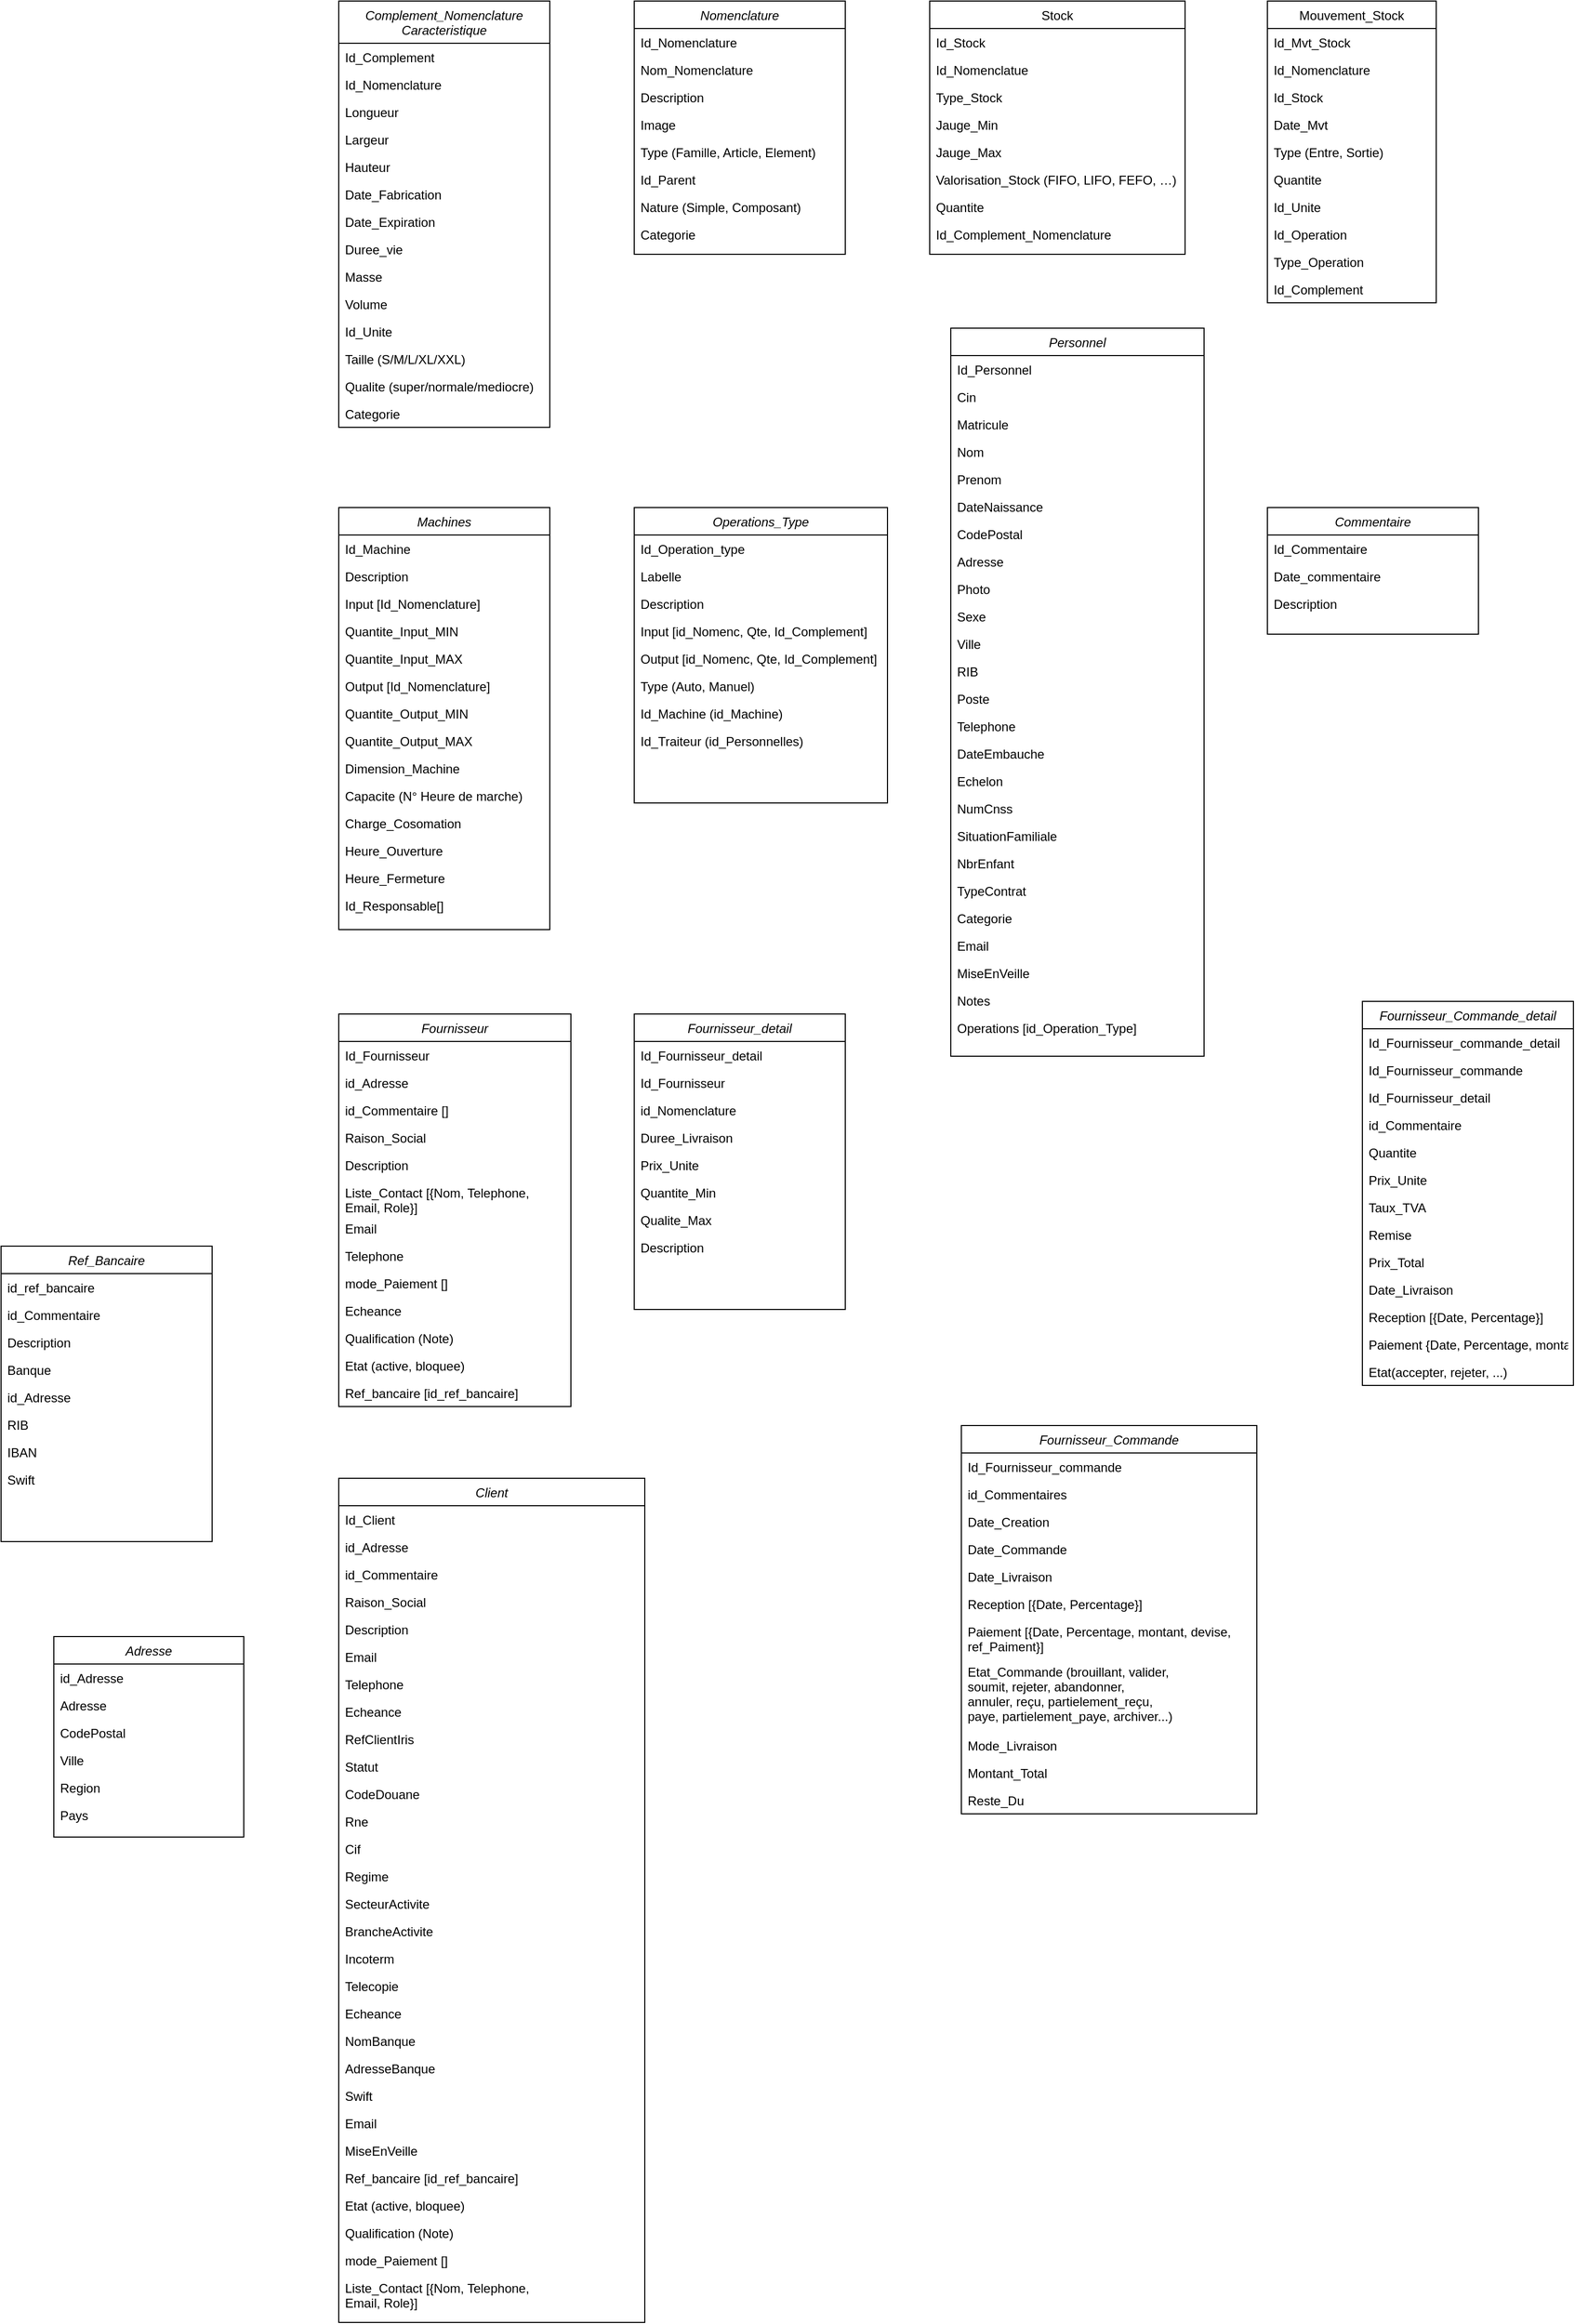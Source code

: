 <mxfile version="20.8.15" type="gitlab">
  <diagram id="g01NLCqHEprD3KbTjqgc" name="Page-1">
    <mxGraphModel dx="3429" dy="846" grid="1" gridSize="10" guides="1" tooltips="1" connect="1" arrows="1" fold="1" page="1" pageScale="1" pageWidth="1920" pageHeight="1200" math="0" shadow="0">
      <root>
        <mxCell id="0" />
        <mxCell id="1" parent="0" />
        <mxCell id="tU0drHEQ7bLHxVd_5YpB-1" value="Nomenclature" style="swimlane;fontStyle=2;align=center;verticalAlign=top;childLayout=stackLayout;horizontal=1;startSize=26;horizontalStack=0;resizeParent=1;resizeLast=0;collapsible=1;marginBottom=0;rounded=0;shadow=0;strokeWidth=1;" parent="1" vertex="1">
          <mxGeometry x="240" y="120" width="200" height="240" as="geometry">
            <mxRectangle x="230" y="140" width="160" height="26" as="alternateBounds" />
          </mxGeometry>
        </mxCell>
        <mxCell id="tU0drHEQ7bLHxVd_5YpB-2" value="Id_Nomenclature" style="text;align=left;verticalAlign=top;spacingLeft=4;spacingRight=4;overflow=hidden;rotatable=0;points=[[0,0.5],[1,0.5]];portConstraint=eastwest;" parent="tU0drHEQ7bLHxVd_5YpB-1" vertex="1">
          <mxGeometry y="26" width="200" height="26" as="geometry" />
        </mxCell>
        <mxCell id="tU0drHEQ7bLHxVd_5YpB-3" value="Nom_Nomenclature" style="text;align=left;verticalAlign=top;spacingLeft=4;spacingRight=4;overflow=hidden;rotatable=0;points=[[0,0.5],[1,0.5]];portConstraint=eastwest;rounded=0;shadow=0;html=0;" parent="tU0drHEQ7bLHxVd_5YpB-1" vertex="1">
          <mxGeometry y="52" width="200" height="26" as="geometry" />
        </mxCell>
        <mxCell id="tU0drHEQ7bLHxVd_5YpB-4" value="Description" style="text;align=left;verticalAlign=top;spacingLeft=4;spacingRight=4;overflow=hidden;rotatable=0;points=[[0,0.5],[1,0.5]];portConstraint=eastwest;rounded=0;shadow=0;html=0;" parent="tU0drHEQ7bLHxVd_5YpB-1" vertex="1">
          <mxGeometry y="78" width="200" height="26" as="geometry" />
        </mxCell>
        <mxCell id="tU0drHEQ7bLHxVd_5YpB-5" value="Image" style="text;align=left;verticalAlign=top;spacingLeft=4;spacingRight=4;overflow=hidden;rotatable=0;points=[[0,0.5],[1,0.5]];portConstraint=eastwest;rounded=0;shadow=0;html=0;" parent="tU0drHEQ7bLHxVd_5YpB-1" vertex="1">
          <mxGeometry y="104" width="200" height="26" as="geometry" />
        </mxCell>
        <mxCell id="tU0drHEQ7bLHxVd_5YpB-6" value="Type (Famille, Article, Element)" style="text;align=left;verticalAlign=top;spacingLeft=4;spacingRight=4;overflow=hidden;rotatable=0;points=[[0,0.5],[1,0.5]];portConstraint=eastwest;rounded=0;shadow=0;html=0;" parent="tU0drHEQ7bLHxVd_5YpB-1" vertex="1">
          <mxGeometry y="130" width="200" height="26" as="geometry" />
        </mxCell>
        <mxCell id="tU0drHEQ7bLHxVd_5YpB-7" value="Id_Parent" style="text;align=left;verticalAlign=top;spacingLeft=4;spacingRight=4;overflow=hidden;rotatable=0;points=[[0,0.5],[1,0.5]];portConstraint=eastwest;rounded=0;shadow=0;html=0;" parent="tU0drHEQ7bLHxVd_5YpB-1" vertex="1">
          <mxGeometry y="156" width="200" height="26" as="geometry" />
        </mxCell>
        <mxCell id="tU0drHEQ7bLHxVd_5YpB-8" value="Nature (Simple, Composant)" style="text;align=left;verticalAlign=top;spacingLeft=4;spacingRight=4;overflow=hidden;rotatable=0;points=[[0,0.5],[1,0.5]];portConstraint=eastwest;rounded=0;shadow=0;html=0;" parent="tU0drHEQ7bLHxVd_5YpB-1" vertex="1">
          <mxGeometry y="182" width="200" height="26" as="geometry" />
        </mxCell>
        <mxCell id="tU0drHEQ7bLHxVd_5YpB-9" value="Categorie" style="text;align=left;verticalAlign=top;spacingLeft=4;spacingRight=4;overflow=hidden;rotatable=0;points=[[0,0.5],[1,0.5]];portConstraint=eastwest;rounded=0;shadow=0;html=0;" parent="tU0drHEQ7bLHxVd_5YpB-1" vertex="1">
          <mxGeometry y="208" width="200" height="26" as="geometry" />
        </mxCell>
        <mxCell id="tU0drHEQ7bLHxVd_5YpB-10" value="Stock" style="swimlane;fontStyle=0;align=center;verticalAlign=top;childLayout=stackLayout;horizontal=1;startSize=26;horizontalStack=0;resizeParent=1;resizeLast=0;collapsible=1;marginBottom=0;rounded=0;shadow=0;strokeWidth=1;" parent="1" vertex="1">
          <mxGeometry x="520" y="120" width="242" height="240" as="geometry">
            <mxRectangle x="550" y="140" width="160" height="26" as="alternateBounds" />
          </mxGeometry>
        </mxCell>
        <mxCell id="tU0drHEQ7bLHxVd_5YpB-11" value="Id_Stock" style="text;align=left;verticalAlign=top;spacingLeft=4;spacingRight=4;overflow=hidden;rotatable=0;points=[[0,0.5],[1,0.5]];portConstraint=eastwest;" parent="tU0drHEQ7bLHxVd_5YpB-10" vertex="1">
          <mxGeometry y="26" width="242" height="26" as="geometry" />
        </mxCell>
        <mxCell id="tU0drHEQ7bLHxVd_5YpB-12" value="Id_Nomenclatue" style="text;align=left;verticalAlign=top;spacingLeft=4;spacingRight=4;overflow=hidden;rotatable=0;points=[[0,0.5],[1,0.5]];portConstraint=eastwest;rounded=0;shadow=0;html=0;" parent="tU0drHEQ7bLHxVd_5YpB-10" vertex="1">
          <mxGeometry y="52" width="242" height="26" as="geometry" />
        </mxCell>
        <mxCell id="tU0drHEQ7bLHxVd_5YpB-13" value="Type_Stock" style="text;align=left;verticalAlign=top;spacingLeft=4;spacingRight=4;overflow=hidden;rotatable=0;points=[[0,0.5],[1,0.5]];portConstraint=eastwest;rounded=0;shadow=0;html=0;" parent="tU0drHEQ7bLHxVd_5YpB-10" vertex="1">
          <mxGeometry y="78" width="242" height="26" as="geometry" />
        </mxCell>
        <mxCell id="tU0drHEQ7bLHxVd_5YpB-14" value="Jauge_Min" style="text;align=left;verticalAlign=top;spacingLeft=4;spacingRight=4;overflow=hidden;rotatable=0;points=[[0,0.5],[1,0.5]];portConstraint=eastwest;rounded=0;shadow=0;html=0;" parent="tU0drHEQ7bLHxVd_5YpB-10" vertex="1">
          <mxGeometry y="104" width="242" height="26" as="geometry" />
        </mxCell>
        <mxCell id="tU0drHEQ7bLHxVd_5YpB-15" value="Jauge_Max" style="text;align=left;verticalAlign=top;spacingLeft=4;spacingRight=4;overflow=hidden;rotatable=0;points=[[0,0.5],[1,0.5]];portConstraint=eastwest;" parent="tU0drHEQ7bLHxVd_5YpB-10" vertex="1">
          <mxGeometry y="130" width="242" height="26" as="geometry" />
        </mxCell>
        <mxCell id="tU0drHEQ7bLHxVd_5YpB-16" value="Valorisation_Stock (FIFO, LIFO, FEFO, …)" style="text;align=left;verticalAlign=top;spacingLeft=4;spacingRight=4;overflow=hidden;rotatable=0;points=[[0,0.5],[1,0.5]];portConstraint=eastwest;" parent="tU0drHEQ7bLHxVd_5YpB-10" vertex="1">
          <mxGeometry y="156" width="242" height="26" as="geometry" />
        </mxCell>
        <mxCell id="tU0drHEQ7bLHxVd_5YpB-17" value="Quantite" style="text;align=left;verticalAlign=top;spacingLeft=4;spacingRight=4;overflow=hidden;rotatable=0;points=[[0,0.5],[1,0.5]];portConstraint=eastwest;rounded=0;shadow=0;html=0;" parent="tU0drHEQ7bLHxVd_5YpB-10" vertex="1">
          <mxGeometry y="182" width="242" height="26" as="geometry" />
        </mxCell>
        <mxCell id="tU0drHEQ7bLHxVd_5YpB-18" value="Id_Complement_Nomenclature" style="text;align=left;verticalAlign=top;spacingLeft=4;spacingRight=4;overflow=hidden;rotatable=0;points=[[0,0.5],[1,0.5]];portConstraint=eastwest;rounded=0;shadow=0;html=0;" parent="tU0drHEQ7bLHxVd_5YpB-10" vertex="1">
          <mxGeometry y="208" width="242" height="26" as="geometry" />
        </mxCell>
        <mxCell id="tU0drHEQ7bLHxVd_5YpB-19" value="Mouvement_Stock" style="swimlane;fontStyle=0;align=center;verticalAlign=top;childLayout=stackLayout;horizontal=1;startSize=26;horizontalStack=0;resizeParent=1;resizeLast=0;collapsible=1;marginBottom=0;rounded=0;shadow=0;strokeWidth=1;" parent="1" vertex="1">
          <mxGeometry x="840" y="120" width="160" height="286" as="geometry">
            <mxRectangle x="550" y="140" width="160" height="26" as="alternateBounds" />
          </mxGeometry>
        </mxCell>
        <mxCell id="tU0drHEQ7bLHxVd_5YpB-20" value="Id_Mvt_Stock" style="text;align=left;verticalAlign=top;spacingLeft=4;spacingRight=4;overflow=hidden;rotatable=0;points=[[0,0.5],[1,0.5]];portConstraint=eastwest;" parent="tU0drHEQ7bLHxVd_5YpB-19" vertex="1">
          <mxGeometry y="26" width="160" height="26" as="geometry" />
        </mxCell>
        <mxCell id="tU0drHEQ7bLHxVd_5YpB-21" value="Id_Nomenclature" style="text;align=left;verticalAlign=top;spacingLeft=4;spacingRight=4;overflow=hidden;rotatable=0;points=[[0,0.5],[1,0.5]];portConstraint=eastwest;rounded=0;shadow=0;html=0;" parent="tU0drHEQ7bLHxVd_5YpB-19" vertex="1">
          <mxGeometry y="52" width="160" height="26" as="geometry" />
        </mxCell>
        <mxCell id="tU0drHEQ7bLHxVd_5YpB-22" value="Id_Stock" style="text;align=left;verticalAlign=top;spacingLeft=4;spacingRight=4;overflow=hidden;rotatable=0;points=[[0,0.5],[1,0.5]];portConstraint=eastwest;" parent="tU0drHEQ7bLHxVd_5YpB-19" vertex="1">
          <mxGeometry y="78" width="160" height="26" as="geometry" />
        </mxCell>
        <mxCell id="tU0drHEQ7bLHxVd_5YpB-23" value="Date_Mvt" style="text;align=left;verticalAlign=top;spacingLeft=4;spacingRight=4;overflow=hidden;rotatable=0;points=[[0,0.5],[1,0.5]];portConstraint=eastwest;rounded=0;shadow=0;html=0;" parent="tU0drHEQ7bLHxVd_5YpB-19" vertex="1">
          <mxGeometry y="104" width="160" height="26" as="geometry" />
        </mxCell>
        <mxCell id="tU0drHEQ7bLHxVd_5YpB-24" value="Type (Entre, Sortie)" style="text;align=left;verticalAlign=top;spacingLeft=4;spacingRight=4;overflow=hidden;rotatable=0;points=[[0,0.5],[1,0.5]];portConstraint=eastwest;rounded=0;shadow=0;html=0;" parent="tU0drHEQ7bLHxVd_5YpB-19" vertex="1">
          <mxGeometry y="130" width="160" height="26" as="geometry" />
        </mxCell>
        <mxCell id="tU0drHEQ7bLHxVd_5YpB-25" value="Quantite" style="text;align=left;verticalAlign=top;spacingLeft=4;spacingRight=4;overflow=hidden;rotatable=0;points=[[0,0.5],[1,0.5]];portConstraint=eastwest;rounded=0;shadow=0;html=0;" parent="tU0drHEQ7bLHxVd_5YpB-19" vertex="1">
          <mxGeometry y="156" width="160" height="26" as="geometry" />
        </mxCell>
        <mxCell id="tU0drHEQ7bLHxVd_5YpB-26" value="Id_Unite" style="text;align=left;verticalAlign=top;spacingLeft=4;spacingRight=4;overflow=hidden;rotatable=0;points=[[0,0.5],[1,0.5]];portConstraint=eastwest;rounded=0;shadow=0;html=0;" parent="tU0drHEQ7bLHxVd_5YpB-19" vertex="1">
          <mxGeometry y="182" width="160" height="26" as="geometry" />
        </mxCell>
        <mxCell id="tU0drHEQ7bLHxVd_5YpB-27" value="Id_Operation" style="text;align=left;verticalAlign=top;spacingLeft=4;spacingRight=4;overflow=hidden;rotatable=0;points=[[0,0.5],[1,0.5]];portConstraint=eastwest;" parent="tU0drHEQ7bLHxVd_5YpB-19" vertex="1">
          <mxGeometry y="208" width="160" height="26" as="geometry" />
        </mxCell>
        <mxCell id="tU0drHEQ7bLHxVd_5YpB-28" value="Type_Operation" style="text;align=left;verticalAlign=top;spacingLeft=4;spacingRight=4;overflow=hidden;rotatable=0;points=[[0,0.5],[1,0.5]];portConstraint=eastwest;" parent="tU0drHEQ7bLHxVd_5YpB-19" vertex="1">
          <mxGeometry y="234" width="160" height="26" as="geometry" />
        </mxCell>
        <mxCell id="tU0drHEQ7bLHxVd_5YpB-29" value="Id_Complement" style="text;align=left;verticalAlign=top;spacingLeft=4;spacingRight=4;overflow=hidden;rotatable=0;points=[[0,0.5],[1,0.5]];portConstraint=eastwest;" parent="tU0drHEQ7bLHxVd_5YpB-19" vertex="1">
          <mxGeometry y="260" width="160" height="26" as="geometry" />
        </mxCell>
        <mxCell id="tU0drHEQ7bLHxVd_5YpB-30" value="Complement_Nomenclature&#xa;Caracteristique" style="swimlane;fontStyle=2;align=center;verticalAlign=top;childLayout=stackLayout;horizontal=1;startSize=40;horizontalStack=0;resizeParent=1;resizeLast=0;collapsible=1;marginBottom=0;rounded=0;shadow=0;strokeWidth=1;" parent="1" vertex="1">
          <mxGeometry x="-40" y="120" width="200" height="404" as="geometry">
            <mxRectangle x="230" y="140" width="160" height="26" as="alternateBounds" />
          </mxGeometry>
        </mxCell>
        <mxCell id="tU0drHEQ7bLHxVd_5YpB-31" value="Id_Complement" style="text;align=left;verticalAlign=top;spacingLeft=4;spacingRight=4;overflow=hidden;rotatable=0;points=[[0,0.5],[1,0.5]];portConstraint=eastwest;rounded=0;shadow=0;html=0;" parent="tU0drHEQ7bLHxVd_5YpB-30" vertex="1">
          <mxGeometry y="40" width="200" height="26" as="geometry" />
        </mxCell>
        <mxCell id="tU0drHEQ7bLHxVd_5YpB-32" value="Id_Nomenclature" style="text;align=left;verticalAlign=top;spacingLeft=4;spacingRight=4;overflow=hidden;rotatable=0;points=[[0,0.5],[1,0.5]];portConstraint=eastwest;" parent="tU0drHEQ7bLHxVd_5YpB-30" vertex="1">
          <mxGeometry y="66" width="200" height="26" as="geometry" />
        </mxCell>
        <mxCell id="tU0drHEQ7bLHxVd_5YpB-33" value="Longueur" style="text;align=left;verticalAlign=top;spacingLeft=4;spacingRight=4;overflow=hidden;rotatable=0;points=[[0,0.5],[1,0.5]];portConstraint=eastwest;rounded=0;shadow=0;html=0;" parent="tU0drHEQ7bLHxVd_5YpB-30" vertex="1">
          <mxGeometry y="92" width="200" height="26" as="geometry" />
        </mxCell>
        <mxCell id="tU0drHEQ7bLHxVd_5YpB-34" value="Largeur" style="text;align=left;verticalAlign=top;spacingLeft=4;spacingRight=4;overflow=hidden;rotatable=0;points=[[0,0.5],[1,0.5]];portConstraint=eastwest;rounded=0;shadow=0;html=0;" parent="tU0drHEQ7bLHxVd_5YpB-30" vertex="1">
          <mxGeometry y="118" width="200" height="26" as="geometry" />
        </mxCell>
        <mxCell id="tU0drHEQ7bLHxVd_5YpB-35" value="Hauteur" style="text;align=left;verticalAlign=top;spacingLeft=4;spacingRight=4;overflow=hidden;rotatable=0;points=[[0,0.5],[1,0.5]];portConstraint=eastwest;rounded=0;shadow=0;html=0;" parent="tU0drHEQ7bLHxVd_5YpB-30" vertex="1">
          <mxGeometry y="144" width="200" height="26" as="geometry" />
        </mxCell>
        <mxCell id="tU0drHEQ7bLHxVd_5YpB-36" value="Date_Fabrication" style="text;align=left;verticalAlign=top;spacingLeft=4;spacingRight=4;overflow=hidden;rotatable=0;points=[[0,0.5],[1,0.5]];portConstraint=eastwest;rounded=0;shadow=0;html=0;" parent="tU0drHEQ7bLHxVd_5YpB-30" vertex="1">
          <mxGeometry y="170" width="200" height="26" as="geometry" />
        </mxCell>
        <mxCell id="tU0drHEQ7bLHxVd_5YpB-37" value="Date_Expiration" style="text;align=left;verticalAlign=top;spacingLeft=4;spacingRight=4;overflow=hidden;rotatable=0;points=[[0,0.5],[1,0.5]];portConstraint=eastwest;rounded=0;shadow=0;html=0;" parent="tU0drHEQ7bLHxVd_5YpB-30" vertex="1">
          <mxGeometry y="196" width="200" height="26" as="geometry" />
        </mxCell>
        <mxCell id="tU0drHEQ7bLHxVd_5YpB-38" value="Duree_vie" style="text;align=left;verticalAlign=top;spacingLeft=4;spacingRight=4;overflow=hidden;rotatable=0;points=[[0,0.5],[1,0.5]];portConstraint=eastwest;rounded=0;shadow=0;html=0;" parent="tU0drHEQ7bLHxVd_5YpB-30" vertex="1">
          <mxGeometry y="222" width="200" height="26" as="geometry" />
        </mxCell>
        <mxCell id="tU0drHEQ7bLHxVd_5YpB-39" value="Masse" style="text;align=left;verticalAlign=top;spacingLeft=4;spacingRight=4;overflow=hidden;rotatable=0;points=[[0,0.5],[1,0.5]];portConstraint=eastwest;rounded=0;shadow=0;html=0;" parent="tU0drHEQ7bLHxVd_5YpB-30" vertex="1">
          <mxGeometry y="248" width="200" height="26" as="geometry" />
        </mxCell>
        <mxCell id="tU0drHEQ7bLHxVd_5YpB-40" value="Volume" style="text;align=left;verticalAlign=top;spacingLeft=4;spacingRight=4;overflow=hidden;rotatable=0;points=[[0,0.5],[1,0.5]];portConstraint=eastwest;rounded=0;shadow=0;html=0;" parent="tU0drHEQ7bLHxVd_5YpB-30" vertex="1">
          <mxGeometry y="274" width="200" height="26" as="geometry" />
        </mxCell>
        <mxCell id="tU0drHEQ7bLHxVd_5YpB-41" value="Id_Unite" style="text;align=left;verticalAlign=top;spacingLeft=4;spacingRight=4;overflow=hidden;rotatable=0;points=[[0,0.5],[1,0.5]];portConstraint=eastwest;rounded=0;shadow=0;html=0;" parent="tU0drHEQ7bLHxVd_5YpB-30" vertex="1">
          <mxGeometry y="300" width="200" height="26" as="geometry" />
        </mxCell>
        <mxCell id="tU0drHEQ7bLHxVd_5YpB-42" value="Taille (S/M/L/XL/XXL)" style="text;align=left;verticalAlign=top;spacingLeft=4;spacingRight=4;overflow=hidden;rotatable=0;points=[[0,0.5],[1,0.5]];portConstraint=eastwest;rounded=0;shadow=0;html=0;" parent="tU0drHEQ7bLHxVd_5YpB-30" vertex="1">
          <mxGeometry y="326" width="200" height="26" as="geometry" />
        </mxCell>
        <mxCell id="tU0drHEQ7bLHxVd_5YpB-43" value="Qualite (super/normale/mediocre)" style="text;align=left;verticalAlign=top;spacingLeft=4;spacingRight=4;overflow=hidden;rotatable=0;points=[[0,0.5],[1,0.5]];portConstraint=eastwest;rounded=0;shadow=0;html=0;" parent="tU0drHEQ7bLHxVd_5YpB-30" vertex="1">
          <mxGeometry y="352" width="200" height="26" as="geometry" />
        </mxCell>
        <mxCell id="tU0drHEQ7bLHxVd_5YpB-44" value="Categorie" style="text;align=left;verticalAlign=top;spacingLeft=4;spacingRight=4;overflow=hidden;rotatable=0;points=[[0,0.5],[1,0.5]];portConstraint=eastwest;rounded=0;shadow=0;html=0;" parent="tU0drHEQ7bLHxVd_5YpB-30" vertex="1">
          <mxGeometry y="378" width="200" height="26" as="geometry" />
        </mxCell>
        <mxCell id="tU0drHEQ7bLHxVd_5YpB-45" value="Machines" style="swimlane;fontStyle=2;align=center;verticalAlign=top;childLayout=stackLayout;horizontal=1;startSize=26;horizontalStack=0;resizeParent=1;resizeLast=0;collapsible=1;marginBottom=0;rounded=0;shadow=0;strokeWidth=1;" parent="1" vertex="1">
          <mxGeometry x="-40" y="600" width="200" height="400" as="geometry">
            <mxRectangle x="230" y="140" width="160" height="26" as="alternateBounds" />
          </mxGeometry>
        </mxCell>
        <mxCell id="tU0drHEQ7bLHxVd_5YpB-46" value="Id_Machine" style="text;align=left;verticalAlign=top;spacingLeft=4;spacingRight=4;overflow=hidden;rotatable=0;points=[[0,0.5],[1,0.5]];portConstraint=eastwest;rounded=0;shadow=0;html=0;" parent="tU0drHEQ7bLHxVd_5YpB-45" vertex="1">
          <mxGeometry y="26" width="200" height="26" as="geometry" />
        </mxCell>
        <mxCell id="tU0drHEQ7bLHxVd_5YpB-47" value="Description" style="text;align=left;verticalAlign=top;spacingLeft=4;spacingRight=4;overflow=hidden;rotatable=0;points=[[0,0.5],[1,0.5]];portConstraint=eastwest;" parent="tU0drHEQ7bLHxVd_5YpB-45" vertex="1">
          <mxGeometry y="52" width="200" height="26" as="geometry" />
        </mxCell>
        <mxCell id="tU0drHEQ7bLHxVd_5YpB-48" value="Input [Id_Nomenclature]" style="text;align=left;verticalAlign=top;spacingLeft=4;spacingRight=4;overflow=hidden;rotatable=0;points=[[0,0.5],[1,0.5]];portConstraint=eastwest;rounded=0;shadow=0;html=0;" parent="tU0drHEQ7bLHxVd_5YpB-45" vertex="1">
          <mxGeometry y="78" width="200" height="26" as="geometry" />
        </mxCell>
        <mxCell id="tU0drHEQ7bLHxVd_5YpB-49" value="Quantite_Input_MIN" style="text;align=left;verticalAlign=top;spacingLeft=4;spacingRight=4;overflow=hidden;rotatable=0;points=[[0,0.5],[1,0.5]];portConstraint=eastwest;rounded=0;shadow=0;html=0;" parent="tU0drHEQ7bLHxVd_5YpB-45" vertex="1">
          <mxGeometry y="104" width="200" height="26" as="geometry" />
        </mxCell>
        <mxCell id="tU0drHEQ7bLHxVd_5YpB-50" value="Quantite_Input_MAX" style="text;align=left;verticalAlign=top;spacingLeft=4;spacingRight=4;overflow=hidden;rotatable=0;points=[[0,0.5],[1,0.5]];portConstraint=eastwest;rounded=0;shadow=0;html=0;" parent="tU0drHEQ7bLHxVd_5YpB-45" vertex="1">
          <mxGeometry y="130" width="200" height="26" as="geometry" />
        </mxCell>
        <mxCell id="tU0drHEQ7bLHxVd_5YpB-51" value="Output [Id_Nomenclature]" style="text;align=left;verticalAlign=top;spacingLeft=4;spacingRight=4;overflow=hidden;rotatable=0;points=[[0,0.5],[1,0.5]];portConstraint=eastwest;rounded=0;shadow=0;html=0;" parent="tU0drHEQ7bLHxVd_5YpB-45" vertex="1">
          <mxGeometry y="156" width="200" height="26" as="geometry" />
        </mxCell>
        <mxCell id="tU0drHEQ7bLHxVd_5YpB-52" value="Quantite_Output_MIN" style="text;align=left;verticalAlign=top;spacingLeft=4;spacingRight=4;overflow=hidden;rotatable=0;points=[[0,0.5],[1,0.5]];portConstraint=eastwest;rounded=0;shadow=0;html=0;" parent="tU0drHEQ7bLHxVd_5YpB-45" vertex="1">
          <mxGeometry y="182" width="200" height="26" as="geometry" />
        </mxCell>
        <mxCell id="tU0drHEQ7bLHxVd_5YpB-53" value="Quantite_Output_MAX" style="text;align=left;verticalAlign=top;spacingLeft=4;spacingRight=4;overflow=hidden;rotatable=0;points=[[0,0.5],[1,0.5]];portConstraint=eastwest;rounded=0;shadow=0;html=0;" parent="tU0drHEQ7bLHxVd_5YpB-45" vertex="1">
          <mxGeometry y="208" width="200" height="26" as="geometry" />
        </mxCell>
        <mxCell id="tU0drHEQ7bLHxVd_5YpB-54" value="Dimension_Machine" style="text;align=left;verticalAlign=top;spacingLeft=4;spacingRight=4;overflow=hidden;rotatable=0;points=[[0,0.5],[1,0.5]];portConstraint=eastwest;rounded=0;shadow=0;html=0;" parent="tU0drHEQ7bLHxVd_5YpB-45" vertex="1">
          <mxGeometry y="234" width="200" height="26" as="geometry" />
        </mxCell>
        <mxCell id="tU0drHEQ7bLHxVd_5YpB-55" value="Capacite (N° Heure de marche)" style="text;align=left;verticalAlign=top;spacingLeft=4;spacingRight=4;overflow=hidden;rotatable=0;points=[[0,0.5],[1,0.5]];portConstraint=eastwest;rounded=0;shadow=0;html=0;" parent="tU0drHEQ7bLHxVd_5YpB-45" vertex="1">
          <mxGeometry y="260" width="200" height="26" as="geometry" />
        </mxCell>
        <mxCell id="tU0drHEQ7bLHxVd_5YpB-56" value="Charge_Cosomation" style="text;align=left;verticalAlign=top;spacingLeft=4;spacingRight=4;overflow=hidden;rotatable=0;points=[[0,0.5],[1,0.5]];portConstraint=eastwest;rounded=0;shadow=0;html=0;" parent="tU0drHEQ7bLHxVd_5YpB-45" vertex="1">
          <mxGeometry y="286" width="200" height="26" as="geometry" />
        </mxCell>
        <mxCell id="tU0drHEQ7bLHxVd_5YpB-57" value="Heure_Ouverture" style="text;align=left;verticalAlign=top;spacingLeft=4;spacingRight=4;overflow=hidden;rotatable=0;points=[[0,0.5],[1,0.5]];portConstraint=eastwest;rounded=0;shadow=0;html=0;" parent="tU0drHEQ7bLHxVd_5YpB-45" vertex="1">
          <mxGeometry y="312" width="200" height="26" as="geometry" />
        </mxCell>
        <mxCell id="tU0drHEQ7bLHxVd_5YpB-58" value="Heure_Fermeture" style="text;align=left;verticalAlign=top;spacingLeft=4;spacingRight=4;overflow=hidden;rotatable=0;points=[[0,0.5],[1,0.5]];portConstraint=eastwest;rounded=0;shadow=0;html=0;" parent="tU0drHEQ7bLHxVd_5YpB-45" vertex="1">
          <mxGeometry y="338" width="200" height="26" as="geometry" />
        </mxCell>
        <mxCell id="tU0drHEQ7bLHxVd_5YpB-59" value="Id_Responsable[]" style="text;align=left;verticalAlign=top;spacingLeft=4;spacingRight=4;overflow=hidden;rotatable=0;points=[[0,0.5],[1,0.5]];portConstraint=eastwest;rounded=0;shadow=0;html=0;" parent="tU0drHEQ7bLHxVd_5YpB-45" vertex="1">
          <mxGeometry y="364" width="200" height="26" as="geometry" />
        </mxCell>
        <mxCell id="tU0drHEQ7bLHxVd_5YpB-60" value="Operations_Type" style="swimlane;fontStyle=2;align=center;verticalAlign=top;childLayout=stackLayout;horizontal=1;startSize=26;horizontalStack=0;resizeParent=1;resizeLast=0;collapsible=1;marginBottom=0;rounded=0;shadow=0;strokeWidth=1;" parent="1" vertex="1">
          <mxGeometry x="240" y="600" width="240" height="280" as="geometry">
            <mxRectangle x="230" y="140" width="160" height="26" as="alternateBounds" />
          </mxGeometry>
        </mxCell>
        <mxCell id="tU0drHEQ7bLHxVd_5YpB-61" value="Id_Operation_type&#xa;" style="text;align=left;verticalAlign=top;spacingLeft=4;spacingRight=4;overflow=hidden;rotatable=0;points=[[0,0.5],[1,0.5]];portConstraint=eastwest;rounded=0;shadow=0;html=0;" parent="tU0drHEQ7bLHxVd_5YpB-60" vertex="1">
          <mxGeometry y="26" width="240" height="26" as="geometry" />
        </mxCell>
        <mxCell id="tU0drHEQ7bLHxVd_5YpB-62" value="Labelle" style="text;align=left;verticalAlign=top;spacingLeft=4;spacingRight=4;overflow=hidden;rotatable=0;points=[[0,0.5],[1,0.5]];portConstraint=eastwest;" parent="tU0drHEQ7bLHxVd_5YpB-60" vertex="1">
          <mxGeometry y="52" width="240" height="26" as="geometry" />
        </mxCell>
        <mxCell id="tU0drHEQ7bLHxVd_5YpB-63" value="Description" style="text;align=left;verticalAlign=top;spacingLeft=4;spacingRight=4;overflow=hidden;rotatable=0;points=[[0,0.5],[1,0.5]];portConstraint=eastwest;" parent="tU0drHEQ7bLHxVd_5YpB-60" vertex="1">
          <mxGeometry y="78" width="240" height="26" as="geometry" />
        </mxCell>
        <mxCell id="tU0drHEQ7bLHxVd_5YpB-64" value="Input [id_Nomenc, Qte, Id_Complement]" style="text;align=left;verticalAlign=top;spacingLeft=4;spacingRight=4;overflow=hidden;rotatable=0;points=[[0,0.5],[1,0.5]];portConstraint=eastwest;rounded=0;shadow=0;html=0;" parent="tU0drHEQ7bLHxVd_5YpB-60" vertex="1">
          <mxGeometry y="104" width="240" height="26" as="geometry" />
        </mxCell>
        <mxCell id="tU0drHEQ7bLHxVd_5YpB-65" value="Output [id_Nomenc, Qte, Id_Complement]" style="text;align=left;verticalAlign=top;spacingLeft=4;spacingRight=4;overflow=hidden;rotatable=0;points=[[0,0.5],[1,0.5]];portConstraint=eastwest;rounded=0;shadow=0;html=0;" parent="tU0drHEQ7bLHxVd_5YpB-60" vertex="1">
          <mxGeometry y="130" width="240" height="26" as="geometry" />
        </mxCell>
        <mxCell id="tU0drHEQ7bLHxVd_5YpB-66" value="Type (Auto, Manuel)" style="text;align=left;verticalAlign=top;spacingLeft=4;spacingRight=4;overflow=hidden;rotatable=0;points=[[0,0.5],[1,0.5]];portConstraint=eastwest;rounded=0;shadow=0;html=0;" parent="tU0drHEQ7bLHxVd_5YpB-60" vertex="1">
          <mxGeometry y="156" width="240" height="26" as="geometry" />
        </mxCell>
        <mxCell id="tU0drHEQ7bLHxVd_5YpB-67" value="Id_Machine (id_Machine)" style="text;align=left;verticalAlign=top;spacingLeft=4;spacingRight=4;overflow=hidden;rotatable=0;points=[[0,0.5],[1,0.5]];portConstraint=eastwest;rounded=0;shadow=0;html=0;" parent="tU0drHEQ7bLHxVd_5YpB-60" vertex="1">
          <mxGeometry y="182" width="240" height="26" as="geometry" />
        </mxCell>
        <mxCell id="tU0drHEQ7bLHxVd_5YpB-68" value="Id_Traiteur (id_Personnelles)" style="text;align=left;verticalAlign=top;spacingLeft=4;spacingRight=4;overflow=hidden;rotatable=0;points=[[0,0.5],[1,0.5]];portConstraint=eastwest;rounded=0;shadow=0;html=0;" parent="tU0drHEQ7bLHxVd_5YpB-60" vertex="1">
          <mxGeometry y="208" width="240" height="26" as="geometry" />
        </mxCell>
        <mxCell id="tU0drHEQ7bLHxVd_5YpB-69" value="Personnel" style="swimlane;fontStyle=2;align=center;verticalAlign=top;childLayout=stackLayout;horizontal=1;startSize=26;horizontalStack=0;resizeParent=1;resizeLast=0;collapsible=1;marginBottom=0;rounded=0;shadow=0;strokeWidth=1;" parent="1" vertex="1">
          <mxGeometry x="540" y="430" width="240" height="690" as="geometry">
            <mxRectangle x="230" y="140" width="160" height="26" as="alternateBounds" />
          </mxGeometry>
        </mxCell>
        <mxCell id="tU0drHEQ7bLHxVd_5YpB-70" value="Id_Personnel" style="text;align=left;verticalAlign=top;spacingLeft=4;spacingRight=4;overflow=hidden;rotatable=0;points=[[0,0.5],[1,0.5]];portConstraint=eastwest;rounded=0;shadow=0;html=0;" parent="tU0drHEQ7bLHxVd_5YpB-69" vertex="1">
          <mxGeometry y="26" width="240" height="26" as="geometry" />
        </mxCell>
        <mxCell id="4P2L0A6gWyMyLVkAdZyy-2" value="Cin" style="text;align=left;verticalAlign=top;spacingLeft=4;spacingRight=4;overflow=hidden;rotatable=0;points=[[0,0.5],[1,0.5]];portConstraint=eastwest;rounded=0;shadow=0;html=0;" vertex="1" parent="tU0drHEQ7bLHxVd_5YpB-69">
          <mxGeometry y="52" width="240" height="26" as="geometry" />
        </mxCell>
        <mxCell id="4P2L0A6gWyMyLVkAdZyy-1" value="Matricule" style="text;align=left;verticalAlign=top;spacingLeft=4;spacingRight=4;overflow=hidden;rotatable=0;points=[[0,0.5],[1,0.5]];portConstraint=eastwest;rounded=0;shadow=0;html=0;" vertex="1" parent="tU0drHEQ7bLHxVd_5YpB-69">
          <mxGeometry y="78" width="240" height="26" as="geometry" />
        </mxCell>
        <mxCell id="tU0drHEQ7bLHxVd_5YpB-71" value="Nom" style="text;align=left;verticalAlign=top;spacingLeft=4;spacingRight=4;overflow=hidden;rotatable=0;points=[[0,0.5],[1,0.5]];portConstraint=eastwest;" parent="tU0drHEQ7bLHxVd_5YpB-69" vertex="1">
          <mxGeometry y="104" width="240" height="26" as="geometry" />
        </mxCell>
        <mxCell id="tU0drHEQ7bLHxVd_5YpB-72" value="Prenom" style="text;align=left;verticalAlign=top;spacingLeft=4;spacingRight=4;overflow=hidden;rotatable=0;points=[[0,0.5],[1,0.5]];portConstraint=eastwest;rounded=0;shadow=0;html=0;" parent="tU0drHEQ7bLHxVd_5YpB-69" vertex="1">
          <mxGeometry y="130" width="240" height="26" as="geometry" />
        </mxCell>
        <mxCell id="4P2L0A6gWyMyLVkAdZyy-12" value="DateNaissance" style="text;align=left;verticalAlign=top;spacingLeft=4;spacingRight=4;overflow=hidden;rotatable=0;points=[[0,0.5],[1,0.5]];portConstraint=eastwest;rounded=0;shadow=0;html=0;" vertex="1" parent="tU0drHEQ7bLHxVd_5YpB-69">
          <mxGeometry y="156" width="240" height="26" as="geometry" />
        </mxCell>
        <mxCell id="4P2L0A6gWyMyLVkAdZyy-3" value="CodePostal" style="text;align=left;verticalAlign=top;spacingLeft=4;spacingRight=4;overflow=hidden;rotatable=0;points=[[0,0.5],[1,0.5]];portConstraint=eastwest;rounded=0;shadow=0;html=0;" vertex="1" parent="tU0drHEQ7bLHxVd_5YpB-69">
          <mxGeometry y="182" width="240" height="26" as="geometry" />
        </mxCell>
        <mxCell id="4P2L0A6gWyMyLVkAdZyy-4" value="Adresse" style="text;align=left;verticalAlign=top;spacingLeft=4;spacingRight=4;overflow=hidden;rotatable=0;points=[[0,0.5],[1,0.5]];portConstraint=eastwest;rounded=0;shadow=0;html=0;" vertex="1" parent="tU0drHEQ7bLHxVd_5YpB-69">
          <mxGeometry y="208" width="240" height="26" as="geometry" />
        </mxCell>
        <mxCell id="4P2L0A6gWyMyLVkAdZyy-5" value="Photo" style="text;align=left;verticalAlign=top;spacingLeft=4;spacingRight=4;overflow=hidden;rotatable=0;points=[[0,0.5],[1,0.5]];portConstraint=eastwest;rounded=0;shadow=0;html=0;" vertex="1" parent="tU0drHEQ7bLHxVd_5YpB-69">
          <mxGeometry y="234" width="240" height="26" as="geometry" />
        </mxCell>
        <mxCell id="4P2L0A6gWyMyLVkAdZyy-6" value="Sexe" style="text;align=left;verticalAlign=top;spacingLeft=4;spacingRight=4;overflow=hidden;rotatable=0;points=[[0,0.5],[1,0.5]];portConstraint=eastwest;rounded=0;shadow=0;html=0;" vertex="1" parent="tU0drHEQ7bLHxVd_5YpB-69">
          <mxGeometry y="260" width="240" height="26" as="geometry" />
        </mxCell>
        <mxCell id="4P2L0A6gWyMyLVkAdZyy-7" value="Ville" style="text;align=left;verticalAlign=top;spacingLeft=4;spacingRight=4;overflow=hidden;rotatable=0;points=[[0,0.5],[1,0.5]];portConstraint=eastwest;rounded=0;shadow=0;html=0;" vertex="1" parent="tU0drHEQ7bLHxVd_5YpB-69">
          <mxGeometry y="286" width="240" height="26" as="geometry" />
        </mxCell>
        <mxCell id="4P2L0A6gWyMyLVkAdZyy-8" value="RIB" style="text;align=left;verticalAlign=top;spacingLeft=4;spacingRight=4;overflow=hidden;rotatable=0;points=[[0,0.5],[1,0.5]];portConstraint=eastwest;rounded=0;shadow=0;html=0;" vertex="1" parent="tU0drHEQ7bLHxVd_5YpB-69">
          <mxGeometry y="312" width="240" height="26" as="geometry" />
        </mxCell>
        <mxCell id="4P2L0A6gWyMyLVkAdZyy-9" value="Poste" style="text;align=left;verticalAlign=top;spacingLeft=4;spacingRight=4;overflow=hidden;rotatable=0;points=[[0,0.5],[1,0.5]];portConstraint=eastwest;rounded=0;shadow=0;html=0;" vertex="1" parent="tU0drHEQ7bLHxVd_5YpB-69">
          <mxGeometry y="338" width="240" height="26" as="geometry" />
        </mxCell>
        <mxCell id="4P2L0A6gWyMyLVkAdZyy-10" value="Telephone" style="text;align=left;verticalAlign=top;spacingLeft=4;spacingRight=4;overflow=hidden;rotatable=0;points=[[0,0.5],[1,0.5]];portConstraint=eastwest;rounded=0;shadow=0;html=0;" vertex="1" parent="tU0drHEQ7bLHxVd_5YpB-69">
          <mxGeometry y="364" width="240" height="26" as="geometry" />
        </mxCell>
        <mxCell id="4P2L0A6gWyMyLVkAdZyy-11" value="DateEmbauche" style="text;align=left;verticalAlign=top;spacingLeft=4;spacingRight=4;overflow=hidden;rotatable=0;points=[[0,0.5],[1,0.5]];portConstraint=eastwest;rounded=0;shadow=0;html=0;" vertex="1" parent="tU0drHEQ7bLHxVd_5YpB-69">
          <mxGeometry y="390" width="240" height="26" as="geometry" />
        </mxCell>
        <mxCell id="4P2L0A6gWyMyLVkAdZyy-13" value="Echelon" style="text;align=left;verticalAlign=top;spacingLeft=4;spacingRight=4;overflow=hidden;rotatable=0;points=[[0,0.5],[1,0.5]];portConstraint=eastwest;rounded=0;shadow=0;html=0;" vertex="1" parent="tU0drHEQ7bLHxVd_5YpB-69">
          <mxGeometry y="416" width="240" height="26" as="geometry" />
        </mxCell>
        <mxCell id="4P2L0A6gWyMyLVkAdZyy-14" value="NumCnss" style="text;align=left;verticalAlign=top;spacingLeft=4;spacingRight=4;overflow=hidden;rotatable=0;points=[[0,0.5],[1,0.5]];portConstraint=eastwest;rounded=0;shadow=0;html=0;" vertex="1" parent="tU0drHEQ7bLHxVd_5YpB-69">
          <mxGeometry y="442" width="240" height="26" as="geometry" />
        </mxCell>
        <mxCell id="4P2L0A6gWyMyLVkAdZyy-15" value="SituationFamiliale" style="text;align=left;verticalAlign=top;spacingLeft=4;spacingRight=4;overflow=hidden;rotatable=0;points=[[0,0.5],[1,0.5]];portConstraint=eastwest;rounded=0;shadow=0;html=0;" vertex="1" parent="tU0drHEQ7bLHxVd_5YpB-69">
          <mxGeometry y="468" width="240" height="26" as="geometry" />
        </mxCell>
        <mxCell id="4P2L0A6gWyMyLVkAdZyy-16" value="NbrEnfant" style="text;align=left;verticalAlign=top;spacingLeft=4;spacingRight=4;overflow=hidden;rotatable=0;points=[[0,0.5],[1,0.5]];portConstraint=eastwest;rounded=0;shadow=0;html=0;" vertex="1" parent="tU0drHEQ7bLHxVd_5YpB-69">
          <mxGeometry y="494" width="240" height="26" as="geometry" />
        </mxCell>
        <mxCell id="4P2L0A6gWyMyLVkAdZyy-17" value="TypeContrat" style="text;align=left;verticalAlign=top;spacingLeft=4;spacingRight=4;overflow=hidden;rotatable=0;points=[[0,0.5],[1,0.5]];portConstraint=eastwest;rounded=0;shadow=0;html=0;" vertex="1" parent="tU0drHEQ7bLHxVd_5YpB-69">
          <mxGeometry y="520" width="240" height="26" as="geometry" />
        </mxCell>
        <mxCell id="4P2L0A6gWyMyLVkAdZyy-18" value="Categorie" style="text;align=left;verticalAlign=top;spacingLeft=4;spacingRight=4;overflow=hidden;rotatable=0;points=[[0,0.5],[1,0.5]];portConstraint=eastwest;rounded=0;shadow=0;html=0;" vertex="1" parent="tU0drHEQ7bLHxVd_5YpB-69">
          <mxGeometry y="546" width="240" height="26" as="geometry" />
        </mxCell>
        <mxCell id="4P2L0A6gWyMyLVkAdZyy-19" value="Email" style="text;align=left;verticalAlign=top;spacingLeft=4;spacingRight=4;overflow=hidden;rotatable=0;points=[[0,0.5],[1,0.5]];portConstraint=eastwest;rounded=0;shadow=0;html=0;" vertex="1" parent="tU0drHEQ7bLHxVd_5YpB-69">
          <mxGeometry y="572" width="240" height="26" as="geometry" />
        </mxCell>
        <mxCell id="4P2L0A6gWyMyLVkAdZyy-20" value="MiseEnVeille" style="text;align=left;verticalAlign=top;spacingLeft=4;spacingRight=4;overflow=hidden;rotatable=0;points=[[0,0.5],[1,0.5]];portConstraint=eastwest;rounded=0;shadow=0;html=0;" vertex="1" parent="tU0drHEQ7bLHxVd_5YpB-69">
          <mxGeometry y="598" width="240" height="26" as="geometry" />
        </mxCell>
        <mxCell id="tU0drHEQ7bLHxVd_5YpB-74" value="Notes" style="text;align=left;verticalAlign=top;spacingLeft=4;spacingRight=4;overflow=hidden;rotatable=0;points=[[0,0.5],[1,0.5]];portConstraint=eastwest;rounded=0;shadow=0;html=0;" parent="tU0drHEQ7bLHxVd_5YpB-69" vertex="1">
          <mxGeometry y="624" width="240" height="26" as="geometry" />
        </mxCell>
        <mxCell id="tU0drHEQ7bLHxVd_5YpB-73" value="Operations [id_Operation_Type]" style="text;align=left;verticalAlign=top;spacingLeft=4;spacingRight=4;overflow=hidden;rotatable=0;points=[[0,0.5],[1,0.5]];portConstraint=eastwest;rounded=0;shadow=0;html=0;" parent="tU0drHEQ7bLHxVd_5YpB-69" vertex="1">
          <mxGeometry y="650" width="240" height="26" as="geometry" />
        </mxCell>
        <mxCell id="tU0drHEQ7bLHxVd_5YpB-75" value="Fournisseur" style="swimlane;fontStyle=2;align=center;verticalAlign=top;childLayout=stackLayout;horizontal=1;startSize=26;horizontalStack=0;resizeParent=1;resizeLast=0;collapsible=1;marginBottom=0;rounded=0;shadow=0;strokeWidth=1;" parent="1" vertex="1">
          <mxGeometry x="-40" y="1080" width="220" height="372" as="geometry">
            <mxRectangle x="230" y="140" width="160" height="26" as="alternateBounds" />
          </mxGeometry>
        </mxCell>
        <mxCell id="tU0drHEQ7bLHxVd_5YpB-76" value="Id_Fournisseur" style="text;align=left;verticalAlign=top;spacingLeft=4;spacingRight=4;overflow=hidden;rotatable=0;points=[[0,0.5],[1,0.5]];portConstraint=eastwest;rounded=0;shadow=0;html=0;" parent="tU0drHEQ7bLHxVd_5YpB-75" vertex="1">
          <mxGeometry y="26" width="220" height="26" as="geometry" />
        </mxCell>
        <mxCell id="tU0drHEQ7bLHxVd_5YpB-77" value="id_Adresse" style="text;align=left;verticalAlign=top;spacingLeft=4;spacingRight=4;overflow=hidden;rotatable=0;points=[[0,0.5],[1,0.5]];portConstraint=eastwest;rounded=0;shadow=0;html=0;" parent="tU0drHEQ7bLHxVd_5YpB-75" vertex="1">
          <mxGeometry y="52" width="220" height="26" as="geometry" />
        </mxCell>
        <mxCell id="tU0drHEQ7bLHxVd_5YpB-78" value="id_Commentaire []" style="text;align=left;verticalAlign=top;spacingLeft=4;spacingRight=4;overflow=hidden;rotatable=0;points=[[0,0.5],[1,0.5]];portConstraint=eastwest;rounded=0;shadow=0;html=0;" parent="tU0drHEQ7bLHxVd_5YpB-75" vertex="1">
          <mxGeometry y="78" width="220" height="26" as="geometry" />
        </mxCell>
        <mxCell id="tU0drHEQ7bLHxVd_5YpB-79" value="Raison_Social" style="text;align=left;verticalAlign=top;spacingLeft=4;spacingRight=4;overflow=hidden;rotatable=0;points=[[0,0.5],[1,0.5]];portConstraint=eastwest;" parent="tU0drHEQ7bLHxVd_5YpB-75" vertex="1">
          <mxGeometry y="104" width="220" height="26" as="geometry" />
        </mxCell>
        <mxCell id="tU0drHEQ7bLHxVd_5YpB-80" value="Description" style="text;align=left;verticalAlign=top;spacingLeft=4;spacingRight=4;overflow=hidden;rotatable=0;points=[[0,0.5],[1,0.5]];portConstraint=eastwest;" parent="tU0drHEQ7bLHxVd_5YpB-75" vertex="1">
          <mxGeometry y="130" width="220" height="26" as="geometry" />
        </mxCell>
        <mxCell id="tU0drHEQ7bLHxVd_5YpB-81" value="Liste_Contact [{Nom, Telephone, &#xa;Email, Role}]" style="text;align=left;verticalAlign=top;spacingLeft=4;spacingRight=4;overflow=hidden;rotatable=0;points=[[0,0.5],[1,0.5]];portConstraint=eastwest;rounded=0;shadow=0;html=0;" parent="tU0drHEQ7bLHxVd_5YpB-75" vertex="1">
          <mxGeometry y="156" width="220" height="34" as="geometry" />
        </mxCell>
        <mxCell id="tU0drHEQ7bLHxVd_5YpB-82" value="Email" style="text;align=left;verticalAlign=top;spacingLeft=4;spacingRight=4;overflow=hidden;rotatable=0;points=[[0,0.5],[1,0.5]];portConstraint=eastwest;rounded=0;shadow=0;html=0;" parent="tU0drHEQ7bLHxVd_5YpB-75" vertex="1">
          <mxGeometry y="190" width="220" height="26" as="geometry" />
        </mxCell>
        <mxCell id="tU0drHEQ7bLHxVd_5YpB-83" value="Telephone" style="text;align=left;verticalAlign=top;spacingLeft=4;spacingRight=4;overflow=hidden;rotatable=0;points=[[0,0.5],[1,0.5]];portConstraint=eastwest;rounded=0;shadow=0;html=0;" parent="tU0drHEQ7bLHxVd_5YpB-75" vertex="1">
          <mxGeometry y="216" width="220" height="26" as="geometry" />
        </mxCell>
        <mxCell id="tU0drHEQ7bLHxVd_5YpB-84" value="mode_Paiement []" style="text;align=left;verticalAlign=top;spacingLeft=4;spacingRight=4;overflow=hidden;rotatable=0;points=[[0,0.5],[1,0.5]];portConstraint=eastwest;rounded=0;shadow=0;html=0;" parent="tU0drHEQ7bLHxVd_5YpB-75" vertex="1">
          <mxGeometry y="242" width="220" height="26" as="geometry" />
        </mxCell>
        <mxCell id="tU0drHEQ7bLHxVd_5YpB-85" value="Echeance" style="text;align=left;verticalAlign=top;spacingLeft=4;spacingRight=4;overflow=hidden;rotatable=0;points=[[0,0.5],[1,0.5]];portConstraint=eastwest;rounded=0;shadow=0;html=0;" parent="tU0drHEQ7bLHxVd_5YpB-75" vertex="1">
          <mxGeometry y="268" width="220" height="26" as="geometry" />
        </mxCell>
        <mxCell id="tU0drHEQ7bLHxVd_5YpB-86" value="Qualification (Note)" style="text;align=left;verticalAlign=top;spacingLeft=4;spacingRight=4;overflow=hidden;rotatable=0;points=[[0,0.5],[1,0.5]];portConstraint=eastwest;rounded=0;shadow=0;html=0;" parent="tU0drHEQ7bLHxVd_5YpB-75" vertex="1">
          <mxGeometry y="294" width="220" height="26" as="geometry" />
        </mxCell>
        <mxCell id="tU0drHEQ7bLHxVd_5YpB-87" value="Etat (active, bloquee)" style="text;align=left;verticalAlign=top;spacingLeft=4;spacingRight=4;overflow=hidden;rotatable=0;points=[[0,0.5],[1,0.5]];portConstraint=eastwest;rounded=0;shadow=0;html=0;" parent="tU0drHEQ7bLHxVd_5YpB-75" vertex="1">
          <mxGeometry y="320" width="220" height="26" as="geometry" />
        </mxCell>
        <mxCell id="tU0drHEQ7bLHxVd_5YpB-88" value="Ref_bancaire [id_ref_bancaire]" style="text;align=left;verticalAlign=top;spacingLeft=4;spacingRight=4;overflow=hidden;rotatable=0;points=[[0,0.5],[1,0.5]];portConstraint=eastwest;rounded=0;shadow=0;html=0;" parent="tU0drHEQ7bLHxVd_5YpB-75" vertex="1">
          <mxGeometry y="346" width="220" height="26" as="geometry" />
        </mxCell>
        <mxCell id="tU0drHEQ7bLHxVd_5YpB-89" value="Commentaire" style="swimlane;fontStyle=2;align=center;verticalAlign=top;childLayout=stackLayout;horizontal=1;startSize=26;horizontalStack=0;resizeParent=1;resizeLast=0;collapsible=1;marginBottom=0;rounded=0;shadow=0;strokeWidth=1;" parent="1" vertex="1">
          <mxGeometry x="840" y="600" width="200" height="120" as="geometry">
            <mxRectangle x="230" y="140" width="160" height="26" as="alternateBounds" />
          </mxGeometry>
        </mxCell>
        <mxCell id="tU0drHEQ7bLHxVd_5YpB-90" value="Id_Commentaire" style="text;align=left;verticalAlign=top;spacingLeft=4;spacingRight=4;overflow=hidden;rotatable=0;points=[[0,0.5],[1,0.5]];portConstraint=eastwest;rounded=0;shadow=0;html=0;" parent="tU0drHEQ7bLHxVd_5YpB-89" vertex="1">
          <mxGeometry y="26" width="200" height="26" as="geometry" />
        </mxCell>
        <mxCell id="tU0drHEQ7bLHxVd_5YpB-91" value="Date_commentaire" style="text;align=left;verticalAlign=top;spacingLeft=4;spacingRight=4;overflow=hidden;rotatable=0;points=[[0,0.5],[1,0.5]];portConstraint=eastwest;rounded=0;shadow=0;html=0;" parent="tU0drHEQ7bLHxVd_5YpB-89" vertex="1">
          <mxGeometry y="52" width="200" height="26" as="geometry" />
        </mxCell>
        <mxCell id="tU0drHEQ7bLHxVd_5YpB-92" value="Description" style="text;align=left;verticalAlign=top;spacingLeft=4;spacingRight=4;overflow=hidden;rotatable=0;points=[[0,0.5],[1,0.5]];portConstraint=eastwest;" parent="tU0drHEQ7bLHxVd_5YpB-89" vertex="1">
          <mxGeometry y="78" width="200" height="26" as="geometry" />
        </mxCell>
        <mxCell id="tU0drHEQ7bLHxVd_5YpB-93" value="Fournisseur_detail" style="swimlane;fontStyle=2;align=center;verticalAlign=top;childLayout=stackLayout;horizontal=1;startSize=26;horizontalStack=0;resizeParent=1;resizeLast=0;collapsible=1;marginBottom=0;rounded=0;shadow=0;strokeWidth=1;" parent="1" vertex="1">
          <mxGeometry x="240" y="1080" width="200" height="280" as="geometry">
            <mxRectangle x="230" y="140" width="160" height="26" as="alternateBounds" />
          </mxGeometry>
        </mxCell>
        <mxCell id="tU0drHEQ7bLHxVd_5YpB-94" value="Id_Fournisseur_detail" style="text;align=left;verticalAlign=top;spacingLeft=4;spacingRight=4;overflow=hidden;rotatable=0;points=[[0,0.5],[1,0.5]];portConstraint=eastwest;rounded=0;shadow=0;html=0;" parent="tU0drHEQ7bLHxVd_5YpB-93" vertex="1">
          <mxGeometry y="26" width="200" height="26" as="geometry" />
        </mxCell>
        <mxCell id="tU0drHEQ7bLHxVd_5YpB-95" value="Id_Fournisseur" style="text;align=left;verticalAlign=top;spacingLeft=4;spacingRight=4;overflow=hidden;rotatable=0;points=[[0,0.5],[1,0.5]];portConstraint=eastwest;rounded=0;shadow=0;html=0;" parent="tU0drHEQ7bLHxVd_5YpB-93" vertex="1">
          <mxGeometry y="52" width="200" height="26" as="geometry" />
        </mxCell>
        <mxCell id="tU0drHEQ7bLHxVd_5YpB-96" value="id_Nomenclature" style="text;align=left;verticalAlign=top;spacingLeft=4;spacingRight=4;overflow=hidden;rotatable=0;points=[[0,0.5],[1,0.5]];portConstraint=eastwest;rounded=0;shadow=0;html=0;" parent="tU0drHEQ7bLHxVd_5YpB-93" vertex="1">
          <mxGeometry y="78" width="200" height="26" as="geometry" />
        </mxCell>
        <mxCell id="tU0drHEQ7bLHxVd_5YpB-97" value="Duree_Livraison" style="text;align=left;verticalAlign=top;spacingLeft=4;spacingRight=4;overflow=hidden;rotatable=0;points=[[0,0.5],[1,0.5]];portConstraint=eastwest;" parent="tU0drHEQ7bLHxVd_5YpB-93" vertex="1">
          <mxGeometry y="104" width="200" height="26" as="geometry" />
        </mxCell>
        <mxCell id="tU0drHEQ7bLHxVd_5YpB-98" value="Prix_Unite" style="text;align=left;verticalAlign=top;spacingLeft=4;spacingRight=4;overflow=hidden;rotatable=0;points=[[0,0.5],[1,0.5]];portConstraint=eastwest;rounded=0;shadow=0;html=0;" parent="tU0drHEQ7bLHxVd_5YpB-93" vertex="1">
          <mxGeometry y="130" width="200" height="26" as="geometry" />
        </mxCell>
        <mxCell id="tU0drHEQ7bLHxVd_5YpB-99" value="Quantite_Min" style="text;align=left;verticalAlign=top;spacingLeft=4;spacingRight=4;overflow=hidden;rotatable=0;points=[[0,0.5],[1,0.5]];portConstraint=eastwest;rounded=0;shadow=0;html=0;" parent="tU0drHEQ7bLHxVd_5YpB-93" vertex="1">
          <mxGeometry y="156" width="200" height="26" as="geometry" />
        </mxCell>
        <mxCell id="tU0drHEQ7bLHxVd_5YpB-100" value="Qualite_Max" style="text;align=left;verticalAlign=top;spacingLeft=4;spacingRight=4;overflow=hidden;rotatable=0;points=[[0,0.5],[1,0.5]];portConstraint=eastwest;rounded=0;shadow=0;html=0;" parent="tU0drHEQ7bLHxVd_5YpB-93" vertex="1">
          <mxGeometry y="182" width="200" height="26" as="geometry" />
        </mxCell>
        <mxCell id="tU0drHEQ7bLHxVd_5YpB-101" value="Description" style="text;align=left;verticalAlign=top;spacingLeft=4;spacingRight=4;overflow=hidden;rotatable=0;points=[[0,0.5],[1,0.5]];portConstraint=eastwest;rounded=0;shadow=0;html=0;" parent="tU0drHEQ7bLHxVd_5YpB-93" vertex="1">
          <mxGeometry y="208" width="200" height="26" as="geometry" />
        </mxCell>
        <mxCell id="tU0drHEQ7bLHxVd_5YpB-102" value="Fournisseur_Commande" style="swimlane;fontStyle=2;align=center;verticalAlign=top;childLayout=stackLayout;horizontal=1;startSize=26;horizontalStack=0;resizeParent=1;resizeLast=0;collapsible=1;marginBottom=0;rounded=0;shadow=0;strokeWidth=1;" parent="1" vertex="1">
          <mxGeometry x="550" y="1470" width="280" height="368" as="geometry">
            <mxRectangle x="230" y="140" width="160" height="26" as="alternateBounds" />
          </mxGeometry>
        </mxCell>
        <mxCell id="tU0drHEQ7bLHxVd_5YpB-103" value="Id_Fournisseur_commande" style="text;align=left;verticalAlign=top;spacingLeft=4;spacingRight=4;overflow=hidden;rotatable=0;points=[[0,0.5],[1,0.5]];portConstraint=eastwest;rounded=0;shadow=0;html=0;" parent="tU0drHEQ7bLHxVd_5YpB-102" vertex="1">
          <mxGeometry y="26" width="280" height="26" as="geometry" />
        </mxCell>
        <mxCell id="tU0drHEQ7bLHxVd_5YpB-104" value="id_Commentaires" style="text;align=left;verticalAlign=top;spacingLeft=4;spacingRight=4;overflow=hidden;rotatable=0;points=[[0,0.5],[1,0.5]];portConstraint=eastwest;rounded=0;shadow=0;html=0;" parent="tU0drHEQ7bLHxVd_5YpB-102" vertex="1">
          <mxGeometry y="52" width="280" height="26" as="geometry" />
        </mxCell>
        <mxCell id="tU0drHEQ7bLHxVd_5YpB-105" value="Date_Creation" style="text;align=left;verticalAlign=top;spacingLeft=4;spacingRight=4;overflow=hidden;rotatable=0;points=[[0,0.5],[1,0.5]];portConstraint=eastwest;rounded=0;shadow=0;html=0;" parent="tU0drHEQ7bLHxVd_5YpB-102" vertex="1">
          <mxGeometry y="78" width="280" height="26" as="geometry" />
        </mxCell>
        <mxCell id="tU0drHEQ7bLHxVd_5YpB-106" value="Date_Commande" style="text;align=left;verticalAlign=top;spacingLeft=4;spacingRight=4;overflow=hidden;rotatable=0;points=[[0,0.5],[1,0.5]];portConstraint=eastwest;rounded=0;shadow=0;html=0;" parent="tU0drHEQ7bLHxVd_5YpB-102" vertex="1">
          <mxGeometry y="104" width="280" height="26" as="geometry" />
        </mxCell>
        <mxCell id="tU0drHEQ7bLHxVd_5YpB-107" value="Date_Livraison" style="text;align=left;verticalAlign=top;spacingLeft=4;spacingRight=4;overflow=hidden;rotatable=0;points=[[0,0.5],[1,0.5]];portConstraint=eastwest;rounded=0;shadow=0;html=0;" parent="tU0drHEQ7bLHxVd_5YpB-102" vertex="1">
          <mxGeometry y="130" width="280" height="26" as="geometry" />
        </mxCell>
        <mxCell id="tU0drHEQ7bLHxVd_5YpB-108" value="Reception [{Date, Percentage}]" style="text;align=left;verticalAlign=top;spacingLeft=4;spacingRight=4;overflow=hidden;rotatable=0;points=[[0,0.5],[1,0.5]];portConstraint=eastwest;rounded=0;shadow=0;html=0;" parent="tU0drHEQ7bLHxVd_5YpB-102" vertex="1">
          <mxGeometry y="156" width="280" height="26" as="geometry" />
        </mxCell>
        <mxCell id="tU0drHEQ7bLHxVd_5YpB-109" value="Paiement [{Date, Percentage, montant, devise, &#xa;ref_Paiment}]" style="text;align=left;verticalAlign=top;spacingLeft=4;spacingRight=4;overflow=hidden;rotatable=0;points=[[0,0.5],[1,0.5]];portConstraint=eastwest;rounded=0;shadow=0;html=0;" parent="tU0drHEQ7bLHxVd_5YpB-102" vertex="1">
          <mxGeometry y="182" width="280" height="38" as="geometry" />
        </mxCell>
        <mxCell id="tU0drHEQ7bLHxVd_5YpB-110" value="Etat_Commande (brouillant, valider,&#xa;soumit, rejeter, abandonner, &#xa;annuler, reçu, partielement_reçu,&#xa;paye, partielement_paye, archiver...) " style="text;align=left;verticalAlign=top;spacingLeft=4;spacingRight=4;overflow=hidden;rotatable=0;points=[[0,0.5],[1,0.5]];portConstraint=eastwest;rounded=0;shadow=0;html=0;" parent="tU0drHEQ7bLHxVd_5YpB-102" vertex="1">
          <mxGeometry y="220" width="280" height="70" as="geometry" />
        </mxCell>
        <mxCell id="tU0drHEQ7bLHxVd_5YpB-111" value="Mode_Livraison" style="text;align=left;verticalAlign=top;spacingLeft=4;spacingRight=4;overflow=hidden;rotatable=0;points=[[0,0.5],[1,0.5]];portConstraint=eastwest;rounded=0;shadow=0;html=0;" parent="tU0drHEQ7bLHxVd_5YpB-102" vertex="1">
          <mxGeometry y="290" width="280" height="26" as="geometry" />
        </mxCell>
        <mxCell id="tU0drHEQ7bLHxVd_5YpB-112" value="Montant_Total" style="text;align=left;verticalAlign=top;spacingLeft=4;spacingRight=4;overflow=hidden;rotatable=0;points=[[0,0.5],[1,0.5]];portConstraint=eastwest;rounded=0;shadow=0;html=0;" parent="tU0drHEQ7bLHxVd_5YpB-102" vertex="1">
          <mxGeometry y="316" width="280" height="26" as="geometry" />
        </mxCell>
        <mxCell id="tU0drHEQ7bLHxVd_5YpB-113" value="Reste_Du" style="text;align=left;verticalAlign=top;spacingLeft=4;spacingRight=4;overflow=hidden;rotatable=0;points=[[0,0.5],[1,0.5]];portConstraint=eastwest;rounded=0;shadow=0;html=0;" parent="tU0drHEQ7bLHxVd_5YpB-102" vertex="1">
          <mxGeometry y="342" width="280" height="26" as="geometry" />
        </mxCell>
        <mxCell id="tU0drHEQ7bLHxVd_5YpB-114" value="Fournisseur_Commande_detail" style="swimlane;fontStyle=2;align=center;verticalAlign=top;childLayout=stackLayout;horizontal=1;startSize=26;horizontalStack=0;resizeParent=1;resizeLast=0;collapsible=1;marginBottom=0;rounded=0;shadow=0;strokeWidth=1;" parent="1" vertex="1">
          <mxGeometry x="930" y="1068" width="200" height="364" as="geometry">
            <mxRectangle x="230" y="140" width="160" height="26" as="alternateBounds" />
          </mxGeometry>
        </mxCell>
        <mxCell id="tU0drHEQ7bLHxVd_5YpB-115" value="Id_Fournisseur_commande_detail" style="text;align=left;verticalAlign=top;spacingLeft=4;spacingRight=4;overflow=hidden;rotatable=0;points=[[0,0.5],[1,0.5]];portConstraint=eastwest;rounded=0;shadow=0;html=0;" parent="tU0drHEQ7bLHxVd_5YpB-114" vertex="1">
          <mxGeometry y="26" width="200" height="26" as="geometry" />
        </mxCell>
        <mxCell id="tU0drHEQ7bLHxVd_5YpB-116" value="Id_Fournisseur_commande" style="text;align=left;verticalAlign=top;spacingLeft=4;spacingRight=4;overflow=hidden;rotatable=0;points=[[0,0.5],[1,0.5]];portConstraint=eastwest;rounded=0;shadow=0;html=0;" parent="tU0drHEQ7bLHxVd_5YpB-114" vertex="1">
          <mxGeometry y="52" width="200" height="26" as="geometry" />
        </mxCell>
        <mxCell id="tU0drHEQ7bLHxVd_5YpB-117" value="Id_Fournisseur_detail" style="text;align=left;verticalAlign=top;spacingLeft=4;spacingRight=4;overflow=hidden;rotatable=0;points=[[0,0.5],[1,0.5]];portConstraint=eastwest;rounded=0;shadow=0;html=0;" parent="tU0drHEQ7bLHxVd_5YpB-114" vertex="1">
          <mxGeometry y="78" width="200" height="26" as="geometry" />
        </mxCell>
        <mxCell id="tU0drHEQ7bLHxVd_5YpB-118" value="id_Commentaire" style="text;align=left;verticalAlign=top;spacingLeft=4;spacingRight=4;overflow=hidden;rotatable=0;points=[[0,0.5],[1,0.5]];portConstraint=eastwest;rounded=0;shadow=0;html=0;" parent="tU0drHEQ7bLHxVd_5YpB-114" vertex="1">
          <mxGeometry y="104" width="200" height="26" as="geometry" />
        </mxCell>
        <mxCell id="tU0drHEQ7bLHxVd_5YpB-119" value="Quantite" style="text;align=left;verticalAlign=top;spacingLeft=4;spacingRight=4;overflow=hidden;rotatable=0;points=[[0,0.5],[1,0.5]];portConstraint=eastwest;rounded=0;shadow=0;html=0;" parent="tU0drHEQ7bLHxVd_5YpB-114" vertex="1">
          <mxGeometry y="130" width="200" height="26" as="geometry" />
        </mxCell>
        <mxCell id="tU0drHEQ7bLHxVd_5YpB-120" value="Prix_Unite" style="text;align=left;verticalAlign=top;spacingLeft=4;spacingRight=4;overflow=hidden;rotatable=0;points=[[0,0.5],[1,0.5]];portConstraint=eastwest;rounded=0;shadow=0;html=0;" parent="tU0drHEQ7bLHxVd_5YpB-114" vertex="1">
          <mxGeometry y="156" width="200" height="26" as="geometry" />
        </mxCell>
        <mxCell id="tU0drHEQ7bLHxVd_5YpB-121" value="Taux_TVA" style="text;align=left;verticalAlign=top;spacingLeft=4;spacingRight=4;overflow=hidden;rotatable=0;points=[[0,0.5],[1,0.5]];portConstraint=eastwest;rounded=0;shadow=0;html=0;" parent="tU0drHEQ7bLHxVd_5YpB-114" vertex="1">
          <mxGeometry y="182" width="200" height="26" as="geometry" />
        </mxCell>
        <mxCell id="tU0drHEQ7bLHxVd_5YpB-122" value="Remise" style="text;align=left;verticalAlign=top;spacingLeft=4;spacingRight=4;overflow=hidden;rotatable=0;points=[[0,0.5],[1,0.5]];portConstraint=eastwest;rounded=0;shadow=0;html=0;" parent="tU0drHEQ7bLHxVd_5YpB-114" vertex="1">
          <mxGeometry y="208" width="200" height="26" as="geometry" />
        </mxCell>
        <mxCell id="tU0drHEQ7bLHxVd_5YpB-123" value="Prix_Total" style="text;align=left;verticalAlign=top;spacingLeft=4;spacingRight=4;overflow=hidden;rotatable=0;points=[[0,0.5],[1,0.5]];portConstraint=eastwest;rounded=0;shadow=0;html=0;" parent="tU0drHEQ7bLHxVd_5YpB-114" vertex="1">
          <mxGeometry y="234" width="200" height="26" as="geometry" />
        </mxCell>
        <mxCell id="tU0drHEQ7bLHxVd_5YpB-124" value="Date_Livraison" style="text;align=left;verticalAlign=top;spacingLeft=4;spacingRight=4;overflow=hidden;rotatable=0;points=[[0,0.5],[1,0.5]];portConstraint=eastwest;rounded=0;shadow=0;html=0;" parent="tU0drHEQ7bLHxVd_5YpB-114" vertex="1">
          <mxGeometry y="260" width="200" height="26" as="geometry" />
        </mxCell>
        <mxCell id="tU0drHEQ7bLHxVd_5YpB-125" value="Reception [{Date, Percentage}]" style="text;align=left;verticalAlign=top;spacingLeft=4;spacingRight=4;overflow=hidden;rotatable=0;points=[[0,0.5],[1,0.5]];portConstraint=eastwest;rounded=0;shadow=0;html=0;" parent="tU0drHEQ7bLHxVd_5YpB-114" vertex="1">
          <mxGeometry y="286" width="200" height="26" as="geometry" />
        </mxCell>
        <mxCell id="tU0drHEQ7bLHxVd_5YpB-126" value="Paiement {Date, Percentage, montant, devise}" style="text;align=left;verticalAlign=top;spacingLeft=4;spacingRight=4;overflow=hidden;rotatable=0;points=[[0,0.5],[1,0.5]];portConstraint=eastwest;rounded=0;shadow=0;html=0;" parent="tU0drHEQ7bLHxVd_5YpB-114" vertex="1">
          <mxGeometry y="312" width="200" height="26" as="geometry" />
        </mxCell>
        <mxCell id="tU0drHEQ7bLHxVd_5YpB-127" value="Etat(accepter, rejeter, ...)" style="text;align=left;verticalAlign=top;spacingLeft=4;spacingRight=4;overflow=hidden;rotatable=0;points=[[0,0.5],[1,0.5]];portConstraint=eastwest;rounded=0;shadow=0;html=0;" parent="tU0drHEQ7bLHxVd_5YpB-114" vertex="1">
          <mxGeometry y="338" width="200" height="26" as="geometry" />
        </mxCell>
        <mxCell id="tU0drHEQ7bLHxVd_5YpB-128" value="Client" style="swimlane;fontStyle=2;align=center;verticalAlign=top;childLayout=stackLayout;horizontal=1;startSize=26;horizontalStack=0;resizeParent=1;resizeLast=0;collapsible=1;marginBottom=0;rounded=0;shadow=0;strokeWidth=1;" parent="1" vertex="1">
          <mxGeometry x="-40" y="1520" width="290" height="800" as="geometry">
            <mxRectangle x="230" y="140" width="160" height="26" as="alternateBounds" />
          </mxGeometry>
        </mxCell>
        <mxCell id="tU0drHEQ7bLHxVd_5YpB-129" value="Id_Client" style="text;align=left;verticalAlign=top;spacingLeft=4;spacingRight=4;overflow=hidden;rotatable=0;points=[[0,0.5],[1,0.5]];portConstraint=eastwest;rounded=0;shadow=0;html=0;" parent="tU0drHEQ7bLHxVd_5YpB-128" vertex="1">
          <mxGeometry y="26" width="290" height="26" as="geometry" />
        </mxCell>
        <mxCell id="tU0drHEQ7bLHxVd_5YpB-130" value="id_Adresse" style="text;align=left;verticalAlign=top;spacingLeft=4;spacingRight=4;overflow=hidden;rotatable=0;points=[[0,0.5],[1,0.5]];portConstraint=eastwest;rounded=0;shadow=0;html=0;" parent="tU0drHEQ7bLHxVd_5YpB-128" vertex="1">
          <mxGeometry y="52" width="290" height="26" as="geometry" />
        </mxCell>
        <mxCell id="tU0drHEQ7bLHxVd_5YpB-131" value="id_Commentaire" style="text;align=left;verticalAlign=top;spacingLeft=4;spacingRight=4;overflow=hidden;rotatable=0;points=[[0,0.5],[1,0.5]];portConstraint=eastwest;rounded=0;shadow=0;html=0;" parent="tU0drHEQ7bLHxVd_5YpB-128" vertex="1">
          <mxGeometry y="78" width="290" height="26" as="geometry" />
        </mxCell>
        <mxCell id="tU0drHEQ7bLHxVd_5YpB-132" value="Raison_Social" style="text;align=left;verticalAlign=top;spacingLeft=4;spacingRight=4;overflow=hidden;rotatable=0;points=[[0,0.5],[1,0.5]];portConstraint=eastwest;" parent="tU0drHEQ7bLHxVd_5YpB-128" vertex="1">
          <mxGeometry y="104" width="290" height="26" as="geometry" />
        </mxCell>
        <mxCell id="tU0drHEQ7bLHxVd_5YpB-133" value="Description" style="text;align=left;verticalAlign=top;spacingLeft=4;spacingRight=4;overflow=hidden;rotatable=0;points=[[0,0.5],[1,0.5]];portConstraint=eastwest;" parent="tU0drHEQ7bLHxVd_5YpB-128" vertex="1">
          <mxGeometry y="130" width="290" height="26" as="geometry" />
        </mxCell>
        <mxCell id="tU0drHEQ7bLHxVd_5YpB-135" value="Email" style="text;align=left;verticalAlign=top;spacingLeft=4;spacingRight=4;overflow=hidden;rotatable=0;points=[[0,0.5],[1,0.5]];portConstraint=eastwest;rounded=0;shadow=0;html=0;" parent="tU0drHEQ7bLHxVd_5YpB-128" vertex="1">
          <mxGeometry y="156" width="290" height="26" as="geometry" />
        </mxCell>
        <mxCell id="tU0drHEQ7bLHxVd_5YpB-136" value="Telephone" style="text;align=left;verticalAlign=top;spacingLeft=4;spacingRight=4;overflow=hidden;rotatable=0;points=[[0,0.5],[1,0.5]];portConstraint=eastwest;rounded=0;shadow=0;html=0;" parent="tU0drHEQ7bLHxVd_5YpB-128" vertex="1">
          <mxGeometry y="182" width="290" height="26" as="geometry" />
        </mxCell>
        <mxCell id="tU0drHEQ7bLHxVd_5YpB-138" value="Echeance" style="text;align=left;verticalAlign=top;spacingLeft=4;spacingRight=4;overflow=hidden;rotatable=0;points=[[0,0.5],[1,0.5]];portConstraint=eastwest;rounded=0;shadow=0;html=0;" parent="tU0drHEQ7bLHxVd_5YpB-128" vertex="1">
          <mxGeometry y="208" width="290" height="26" as="geometry" />
        </mxCell>
        <mxCell id="4P2L0A6gWyMyLVkAdZyy-22" value="RefClientIris" style="text;align=left;verticalAlign=top;spacingLeft=4;spacingRight=4;overflow=hidden;rotatable=0;points=[[0,0.5],[1,0.5]];portConstraint=eastwest;rounded=0;shadow=0;html=0;" vertex="1" parent="tU0drHEQ7bLHxVd_5YpB-128">
          <mxGeometry y="234" width="290" height="26" as="geometry" />
        </mxCell>
        <mxCell id="4P2L0A6gWyMyLVkAdZyy-23" value="Statut" style="text;align=left;verticalAlign=top;spacingLeft=4;spacingRight=4;overflow=hidden;rotatable=0;points=[[0,0.5],[1,0.5]];portConstraint=eastwest;rounded=0;shadow=0;html=0;" vertex="1" parent="tU0drHEQ7bLHxVd_5YpB-128">
          <mxGeometry y="260" width="290" height="26" as="geometry" />
        </mxCell>
        <mxCell id="4P2L0A6gWyMyLVkAdZyy-24" value="CodeDouane" style="text;align=left;verticalAlign=top;spacingLeft=4;spacingRight=4;overflow=hidden;rotatable=0;points=[[0,0.5],[1,0.5]];portConstraint=eastwest;rounded=0;shadow=0;html=0;" vertex="1" parent="tU0drHEQ7bLHxVd_5YpB-128">
          <mxGeometry y="286" width="290" height="26" as="geometry" />
        </mxCell>
        <mxCell id="4P2L0A6gWyMyLVkAdZyy-25" value="Rne" style="text;align=left;verticalAlign=top;spacingLeft=4;spacingRight=4;overflow=hidden;rotatable=0;points=[[0,0.5],[1,0.5]];portConstraint=eastwest;rounded=0;shadow=0;html=0;" vertex="1" parent="tU0drHEQ7bLHxVd_5YpB-128">
          <mxGeometry y="312" width="290" height="26" as="geometry" />
        </mxCell>
        <mxCell id="4P2L0A6gWyMyLVkAdZyy-26" value="Cif" style="text;align=left;verticalAlign=top;spacingLeft=4;spacingRight=4;overflow=hidden;rotatable=0;points=[[0,0.5],[1,0.5]];portConstraint=eastwest;rounded=0;shadow=0;html=0;" vertex="1" parent="tU0drHEQ7bLHxVd_5YpB-128">
          <mxGeometry y="338" width="290" height="26" as="geometry" />
        </mxCell>
        <mxCell id="4P2L0A6gWyMyLVkAdZyy-27" value="Regime" style="text;align=left;verticalAlign=top;spacingLeft=4;spacingRight=4;overflow=hidden;rotatable=0;points=[[0,0.5],[1,0.5]];portConstraint=eastwest;rounded=0;shadow=0;html=0;" vertex="1" parent="tU0drHEQ7bLHxVd_5YpB-128">
          <mxGeometry y="364" width="290" height="26" as="geometry" />
        </mxCell>
        <mxCell id="4P2L0A6gWyMyLVkAdZyy-28" value="SecteurActivite" style="text;align=left;verticalAlign=top;spacingLeft=4;spacingRight=4;overflow=hidden;rotatable=0;points=[[0,0.5],[1,0.5]];portConstraint=eastwest;rounded=0;shadow=0;html=0;" vertex="1" parent="tU0drHEQ7bLHxVd_5YpB-128">
          <mxGeometry y="390" width="290" height="26" as="geometry" />
        </mxCell>
        <mxCell id="4P2L0A6gWyMyLVkAdZyy-38" value="BrancheActivite" style="text;align=left;verticalAlign=top;spacingLeft=4;spacingRight=4;overflow=hidden;rotatable=0;points=[[0,0.5],[1,0.5]];portConstraint=eastwest;rounded=0;shadow=0;html=0;" vertex="1" parent="tU0drHEQ7bLHxVd_5YpB-128">
          <mxGeometry y="416" width="290" height="26" as="geometry" />
        </mxCell>
        <mxCell id="4P2L0A6gWyMyLVkAdZyy-39" value="Incoterm" style="text;align=left;verticalAlign=top;spacingLeft=4;spacingRight=4;overflow=hidden;rotatable=0;points=[[0,0.5],[1,0.5]];portConstraint=eastwest;rounded=0;shadow=0;html=0;" vertex="1" parent="tU0drHEQ7bLHxVd_5YpB-128">
          <mxGeometry y="442" width="290" height="26" as="geometry" />
        </mxCell>
        <mxCell id="4P2L0A6gWyMyLVkAdZyy-40" value="Telecopie" style="text;align=left;verticalAlign=top;spacingLeft=4;spacingRight=4;overflow=hidden;rotatable=0;points=[[0,0.5],[1,0.5]];portConstraint=eastwest;rounded=0;shadow=0;html=0;" vertex="1" parent="tU0drHEQ7bLHxVd_5YpB-128">
          <mxGeometry y="468" width="290" height="26" as="geometry" />
        </mxCell>
        <mxCell id="4P2L0A6gWyMyLVkAdZyy-41" value="Echeance" style="text;align=left;verticalAlign=top;spacingLeft=4;spacingRight=4;overflow=hidden;rotatable=0;points=[[0,0.5],[1,0.5]];portConstraint=eastwest;rounded=0;shadow=0;html=0;" vertex="1" parent="tU0drHEQ7bLHxVd_5YpB-128">
          <mxGeometry y="494" width="290" height="26" as="geometry" />
        </mxCell>
        <mxCell id="4P2L0A6gWyMyLVkAdZyy-43" value="NomBanque" style="text;align=left;verticalAlign=top;spacingLeft=4;spacingRight=4;overflow=hidden;rotatable=0;points=[[0,0.5],[1,0.5]];portConstraint=eastwest;rounded=0;shadow=0;html=0;" vertex="1" parent="tU0drHEQ7bLHxVd_5YpB-128">
          <mxGeometry y="520" width="290" height="26" as="geometry" />
        </mxCell>
        <mxCell id="4P2L0A6gWyMyLVkAdZyy-44" value="AdresseBanque" style="text;align=left;verticalAlign=top;spacingLeft=4;spacingRight=4;overflow=hidden;rotatable=0;points=[[0,0.5],[1,0.5]];portConstraint=eastwest;rounded=0;shadow=0;html=0;" vertex="1" parent="tU0drHEQ7bLHxVd_5YpB-128">
          <mxGeometry y="546" width="290" height="26" as="geometry" />
        </mxCell>
        <mxCell id="4P2L0A6gWyMyLVkAdZyy-45" value="Swift" style="text;align=left;verticalAlign=top;spacingLeft=4;spacingRight=4;overflow=hidden;rotatable=0;points=[[0,0.5],[1,0.5]];portConstraint=eastwest;rounded=0;shadow=0;html=0;" vertex="1" parent="tU0drHEQ7bLHxVd_5YpB-128">
          <mxGeometry y="572" width="290" height="26" as="geometry" />
        </mxCell>
        <mxCell id="4P2L0A6gWyMyLVkAdZyy-46" value="Email" style="text;align=left;verticalAlign=top;spacingLeft=4;spacingRight=4;overflow=hidden;rotatable=0;points=[[0,0.5],[1,0.5]];portConstraint=eastwest;rounded=0;shadow=0;html=0;" vertex="1" parent="tU0drHEQ7bLHxVd_5YpB-128">
          <mxGeometry y="598" width="290" height="26" as="geometry" />
        </mxCell>
        <mxCell id="4P2L0A6gWyMyLVkAdZyy-47" value="MiseEnVeille" style="text;align=left;verticalAlign=top;spacingLeft=4;spacingRight=4;overflow=hidden;rotatable=0;points=[[0,0.5],[1,0.5]];portConstraint=eastwest;rounded=0;shadow=0;html=0;" vertex="1" parent="tU0drHEQ7bLHxVd_5YpB-128">
          <mxGeometry y="624" width="290" height="26" as="geometry" />
        </mxCell>
        <mxCell id="tU0drHEQ7bLHxVd_5YpB-141" value="Ref_bancaire [id_ref_bancaire]" style="text;align=left;verticalAlign=top;spacingLeft=4;spacingRight=4;overflow=hidden;rotatable=0;points=[[0,0.5],[1,0.5]];portConstraint=eastwest;rounded=0;shadow=0;html=0;" parent="tU0drHEQ7bLHxVd_5YpB-128" vertex="1">
          <mxGeometry y="650" width="290" height="26" as="geometry" />
        </mxCell>
        <mxCell id="tU0drHEQ7bLHxVd_5YpB-140" value="Etat (active, bloquee)" style="text;align=left;verticalAlign=top;spacingLeft=4;spacingRight=4;overflow=hidden;rotatable=0;points=[[0,0.5],[1,0.5]];portConstraint=eastwest;rounded=0;shadow=0;html=0;" parent="tU0drHEQ7bLHxVd_5YpB-128" vertex="1">
          <mxGeometry y="676" width="290" height="26" as="geometry" />
        </mxCell>
        <mxCell id="tU0drHEQ7bLHxVd_5YpB-139" value="Qualification (Note)" style="text;align=left;verticalAlign=top;spacingLeft=4;spacingRight=4;overflow=hidden;rotatable=0;points=[[0,0.5],[1,0.5]];portConstraint=eastwest;rounded=0;shadow=0;html=0;" parent="tU0drHEQ7bLHxVd_5YpB-128" vertex="1">
          <mxGeometry y="702" width="290" height="26" as="geometry" />
        </mxCell>
        <mxCell id="tU0drHEQ7bLHxVd_5YpB-137" value="mode_Paiement []" style="text;align=left;verticalAlign=top;spacingLeft=4;spacingRight=4;overflow=hidden;rotatable=0;points=[[0,0.5],[1,0.5]];portConstraint=eastwest;rounded=0;shadow=0;html=0;" parent="tU0drHEQ7bLHxVd_5YpB-128" vertex="1">
          <mxGeometry y="728" width="290" height="26" as="geometry" />
        </mxCell>
        <mxCell id="tU0drHEQ7bLHxVd_5YpB-134" value="Liste_Contact [{Nom, Telephone, &#xa;Email, Role}]" style="text;align=left;verticalAlign=top;spacingLeft=4;spacingRight=4;overflow=hidden;rotatable=0;points=[[0,0.5],[1,0.5]];portConstraint=eastwest;rounded=0;shadow=0;html=0;" parent="tU0drHEQ7bLHxVd_5YpB-128" vertex="1">
          <mxGeometry y="754" width="290" height="34" as="geometry" />
        </mxCell>
        <mxCell id="tU0drHEQ7bLHxVd_5YpB-142" value="Ref_Bancaire" style="swimlane;fontStyle=2;align=center;verticalAlign=top;childLayout=stackLayout;horizontal=1;startSize=26;horizontalStack=0;resizeParent=1;resizeLast=0;collapsible=1;marginBottom=0;rounded=0;shadow=0;strokeWidth=1;" parent="1" vertex="1">
          <mxGeometry x="-360" y="1300" width="200" height="280" as="geometry">
            <mxRectangle x="230" y="140" width="160" height="26" as="alternateBounds" />
          </mxGeometry>
        </mxCell>
        <mxCell id="tU0drHEQ7bLHxVd_5YpB-143" value="id_ref_bancaire" style="text;align=left;verticalAlign=top;spacingLeft=4;spacingRight=4;overflow=hidden;rotatable=0;points=[[0,0.5],[1,0.5]];portConstraint=eastwest;rounded=0;shadow=0;html=0;" parent="tU0drHEQ7bLHxVd_5YpB-142" vertex="1">
          <mxGeometry y="26" width="200" height="26" as="geometry" />
        </mxCell>
        <mxCell id="tU0drHEQ7bLHxVd_5YpB-144" value="id_Commentaire" style="text;align=left;verticalAlign=top;spacingLeft=4;spacingRight=4;overflow=hidden;rotatable=0;points=[[0,0.5],[1,0.5]];portConstraint=eastwest;rounded=0;shadow=0;html=0;" parent="tU0drHEQ7bLHxVd_5YpB-142" vertex="1">
          <mxGeometry y="52" width="200" height="26" as="geometry" />
        </mxCell>
        <mxCell id="tU0drHEQ7bLHxVd_5YpB-145" value="Description" style="text;align=left;verticalAlign=top;spacingLeft=4;spacingRight=4;overflow=hidden;rotatable=0;points=[[0,0.5],[1,0.5]];portConstraint=eastwest;rounded=0;shadow=0;html=0;" parent="tU0drHEQ7bLHxVd_5YpB-142" vertex="1">
          <mxGeometry y="78" width="200" height="26" as="geometry" />
        </mxCell>
        <mxCell id="tU0drHEQ7bLHxVd_5YpB-146" value="Banque" style="text;align=left;verticalAlign=top;spacingLeft=4;spacingRight=4;overflow=hidden;rotatable=0;points=[[0,0.5],[1,0.5]];portConstraint=eastwest;rounded=0;shadow=0;html=0;" parent="tU0drHEQ7bLHxVd_5YpB-142" vertex="1">
          <mxGeometry y="104" width="200" height="26" as="geometry" />
        </mxCell>
        <mxCell id="tU0drHEQ7bLHxVd_5YpB-147" value="id_Adresse" style="text;align=left;verticalAlign=top;spacingLeft=4;spacingRight=4;overflow=hidden;rotatable=0;points=[[0,0.5],[1,0.5]];portConstraint=eastwest;rounded=0;shadow=0;html=0;" parent="tU0drHEQ7bLHxVd_5YpB-142" vertex="1">
          <mxGeometry y="130" width="200" height="26" as="geometry" />
        </mxCell>
        <mxCell id="tU0drHEQ7bLHxVd_5YpB-148" value="RIB" style="text;align=left;verticalAlign=top;spacingLeft=4;spacingRight=4;overflow=hidden;rotatable=0;points=[[0,0.5],[1,0.5]];portConstraint=eastwest;" parent="tU0drHEQ7bLHxVd_5YpB-142" vertex="1">
          <mxGeometry y="156" width="200" height="26" as="geometry" />
        </mxCell>
        <mxCell id="tU0drHEQ7bLHxVd_5YpB-149" value="IBAN" style="text;align=left;verticalAlign=top;spacingLeft=4;spacingRight=4;overflow=hidden;rotatable=0;points=[[0,0.5],[1,0.5]];portConstraint=eastwest;rounded=0;shadow=0;html=0;" parent="tU0drHEQ7bLHxVd_5YpB-142" vertex="1">
          <mxGeometry y="182" width="200" height="26" as="geometry" />
        </mxCell>
        <mxCell id="tU0drHEQ7bLHxVd_5YpB-150" value="Swift" style="text;align=left;verticalAlign=top;spacingLeft=4;spacingRight=4;overflow=hidden;rotatable=0;points=[[0,0.5],[1,0.5]];portConstraint=eastwest;rounded=0;shadow=0;html=0;" parent="tU0drHEQ7bLHxVd_5YpB-142" vertex="1">
          <mxGeometry y="208" width="200" height="26" as="geometry" />
        </mxCell>
        <mxCell id="4P2L0A6gWyMyLVkAdZyy-29" value="Adresse" style="swimlane;fontStyle=2;align=center;verticalAlign=top;childLayout=stackLayout;horizontal=1;startSize=26;horizontalStack=0;resizeParent=1;resizeLast=0;collapsible=1;marginBottom=0;rounded=0;shadow=0;strokeWidth=1;" vertex="1" parent="1">
          <mxGeometry x="-310" y="1670" width="180" height="190" as="geometry">
            <mxRectangle x="230" y="140" width="160" height="26" as="alternateBounds" />
          </mxGeometry>
        </mxCell>
        <mxCell id="4P2L0A6gWyMyLVkAdZyy-30" value="id_Adresse" style="text;align=left;verticalAlign=top;spacingLeft=4;spacingRight=4;overflow=hidden;rotatable=0;points=[[0,0.5],[1,0.5]];portConstraint=eastwest;rounded=0;shadow=0;html=0;" vertex="1" parent="4P2L0A6gWyMyLVkAdZyy-29">
          <mxGeometry y="26" width="180" height="26" as="geometry" />
        </mxCell>
        <mxCell id="4P2L0A6gWyMyLVkAdZyy-32" value="Adresse" style="text;align=left;verticalAlign=top;spacingLeft=4;spacingRight=4;overflow=hidden;rotatable=0;points=[[0,0.5],[1,0.5]];portConstraint=eastwest;rounded=0;shadow=0;html=0;" vertex="1" parent="4P2L0A6gWyMyLVkAdZyy-29">
          <mxGeometry y="52" width="180" height="26" as="geometry" />
        </mxCell>
        <mxCell id="4P2L0A6gWyMyLVkAdZyy-33" value="CodePostal" style="text;align=left;verticalAlign=top;spacingLeft=4;spacingRight=4;overflow=hidden;rotatable=0;points=[[0,0.5],[1,0.5]];portConstraint=eastwest;rounded=0;shadow=0;html=0;" vertex="1" parent="4P2L0A6gWyMyLVkAdZyy-29">
          <mxGeometry y="78" width="180" height="26" as="geometry" />
        </mxCell>
        <mxCell id="4P2L0A6gWyMyLVkAdZyy-34" value="Ville" style="text;align=left;verticalAlign=top;spacingLeft=4;spacingRight=4;overflow=hidden;rotatable=0;points=[[0,0.5],[1,0.5]];portConstraint=eastwest;rounded=0;shadow=0;html=0;" vertex="1" parent="4P2L0A6gWyMyLVkAdZyy-29">
          <mxGeometry y="104" width="180" height="26" as="geometry" />
        </mxCell>
        <mxCell id="4P2L0A6gWyMyLVkAdZyy-35" value="Region" style="text;align=left;verticalAlign=top;spacingLeft=4;spacingRight=4;overflow=hidden;rotatable=0;points=[[0,0.5],[1,0.5]];portConstraint=eastwest;" vertex="1" parent="4P2L0A6gWyMyLVkAdZyy-29">
          <mxGeometry y="130" width="180" height="26" as="geometry" />
        </mxCell>
        <mxCell id="4P2L0A6gWyMyLVkAdZyy-36" value="Pays" style="text;align=left;verticalAlign=top;spacingLeft=4;spacingRight=4;overflow=hidden;rotatable=0;points=[[0,0.5],[1,0.5]];portConstraint=eastwest;rounded=0;shadow=0;html=0;" vertex="1" parent="4P2L0A6gWyMyLVkAdZyy-29">
          <mxGeometry y="156" width="180" height="26" as="geometry" />
        </mxCell>
      </root>
    </mxGraphModel>
  </diagram>
</mxfile>
